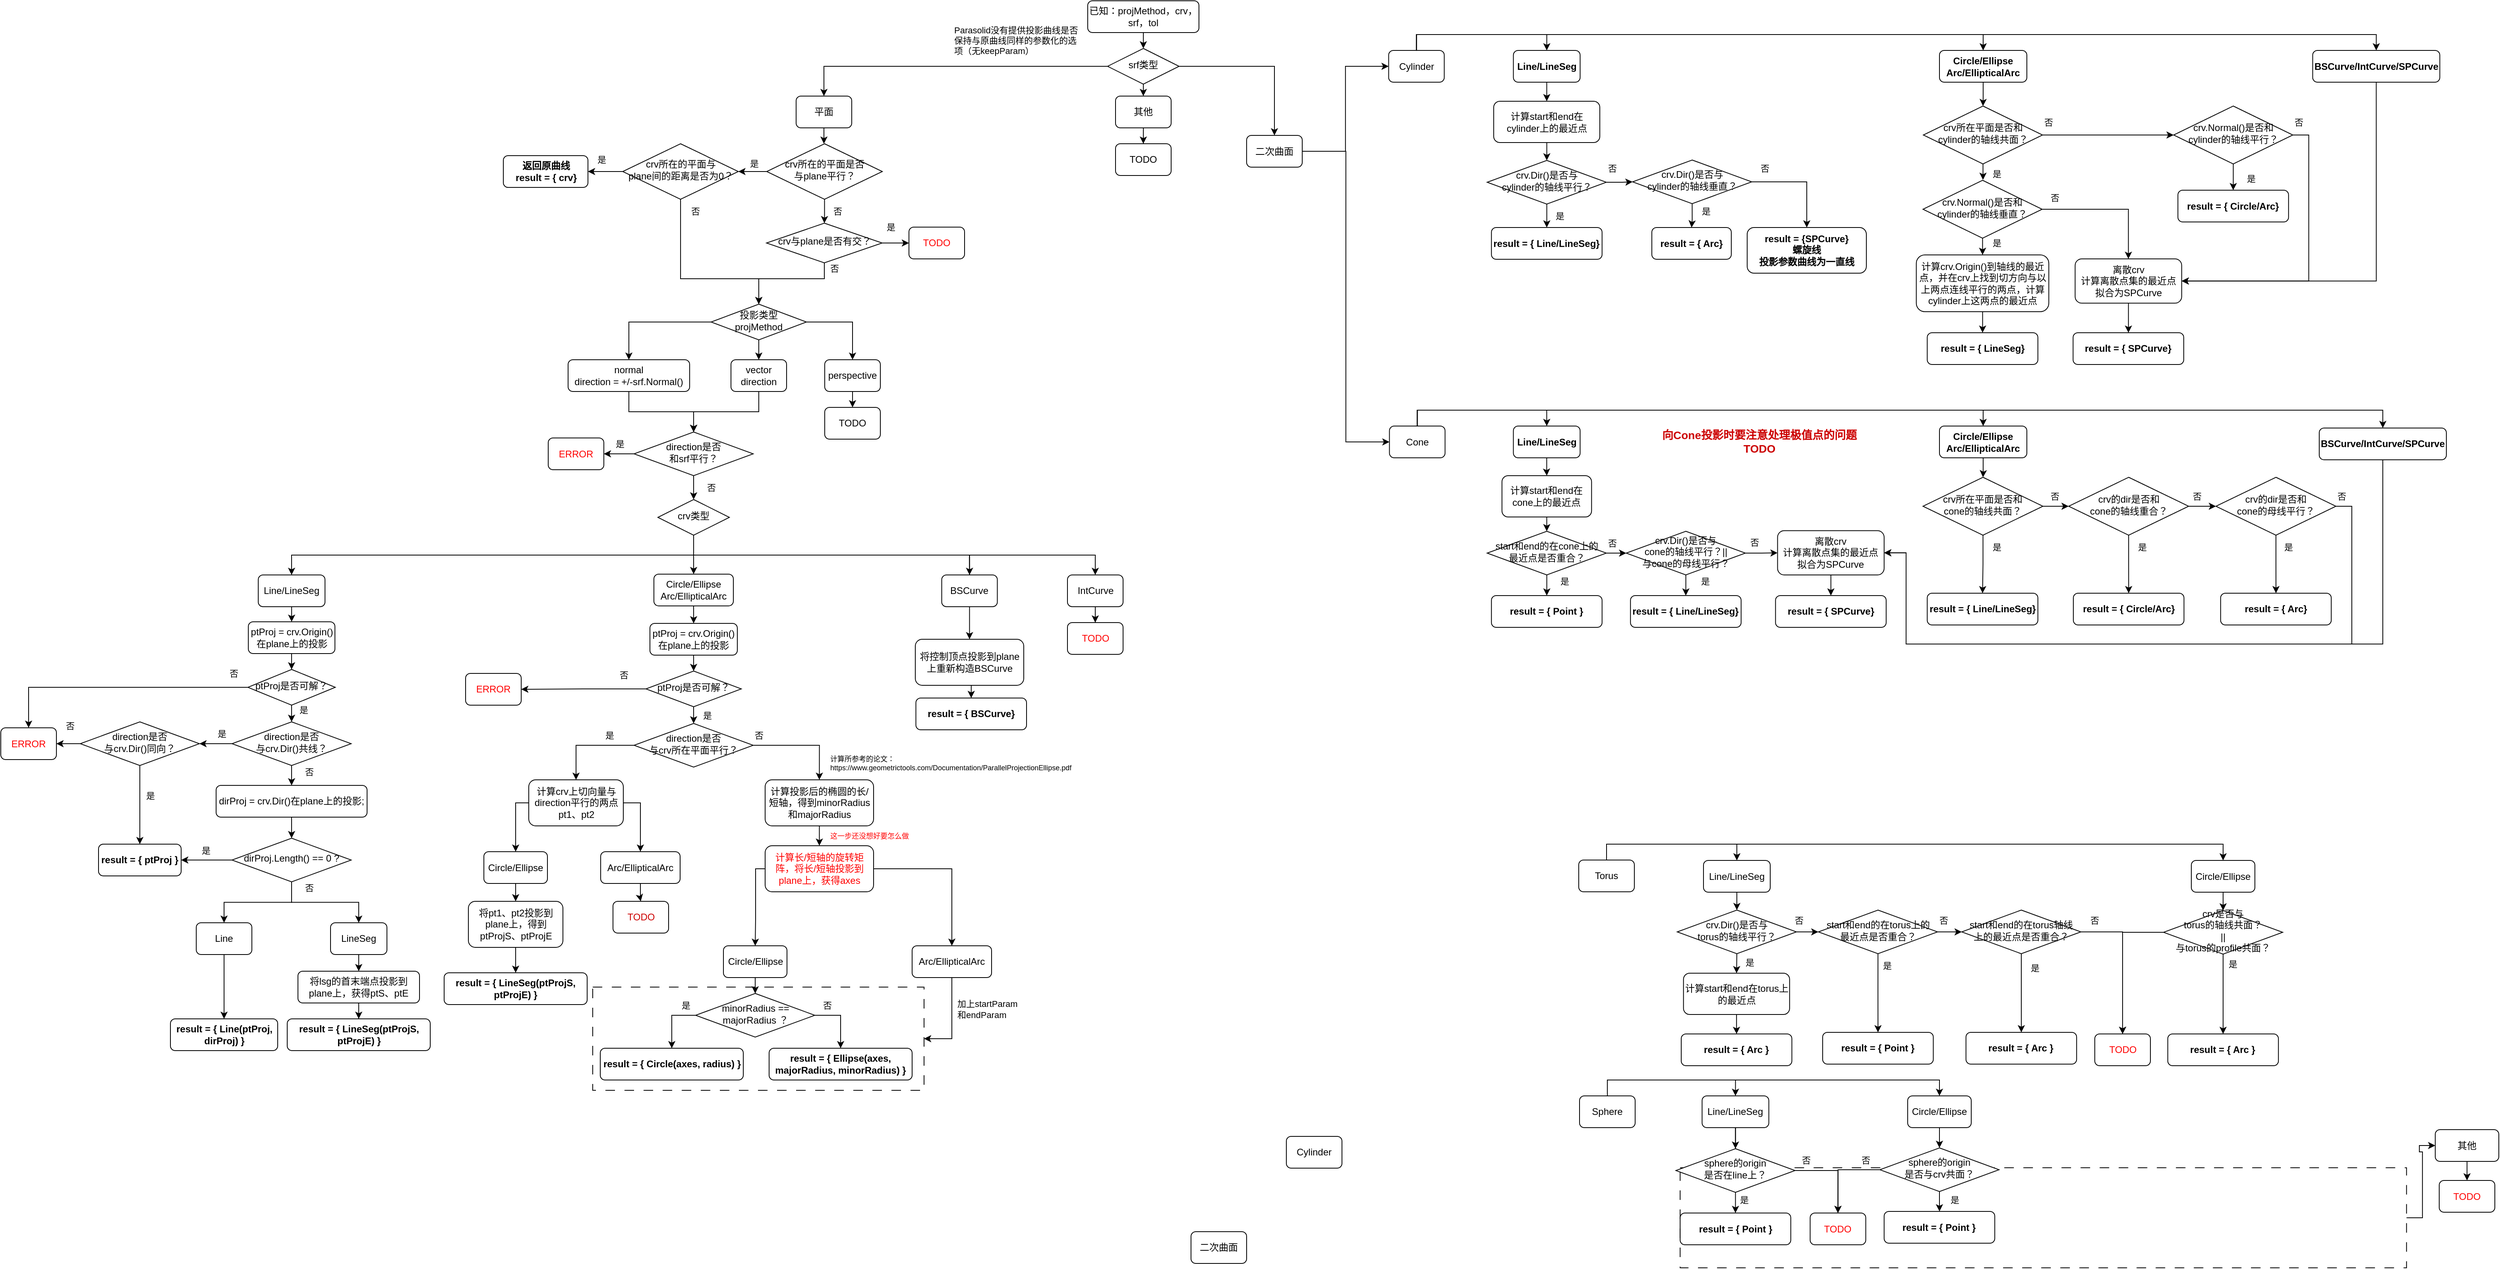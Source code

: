 <mxfile version="22.1.21" type="github">
  <diagram id="C5RBs43oDa-KdzZeNtuy" name="Page-1">
    <mxGraphModel dx="3603" dy="893" grid="1" gridSize="10" guides="1" tooltips="1" connect="1" arrows="1" fold="1" page="1" pageScale="1" pageWidth="827" pageHeight="1169" math="0" shadow="0">
      <root>
        <mxCell id="WIyWlLk6GJQsqaUBKTNV-0" />
        <mxCell id="WIyWlLk6GJQsqaUBKTNV-1" parent="WIyWlLk6GJQsqaUBKTNV-0" />
        <mxCell id="AzQNed1N8ElNNBdo4Fju-377" style="edgeStyle=orthogonalEdgeStyle;rounded=0;orthogonalLoop=1;jettySize=auto;html=1;exitX=1;exitY=0.5;exitDx=0;exitDy=0;entryX=0;entryY=0.5;entryDx=0;entryDy=0;" parent="WIyWlLk6GJQsqaUBKTNV-1" source="AzQNed1N8ElNNBdo4Fju-376" target="AzQNed1N8ElNNBdo4Fju-259" edge="1">
          <mxGeometry relative="1" as="geometry" />
        </mxCell>
        <mxCell id="AzQNed1N8ElNNBdo4Fju-376" value="" style="rounded=0;whiteSpace=wrap;html=1;fillColor=none;dashed=1;dashPattern=12 12;" parent="WIyWlLk6GJQsqaUBKTNV-1" vertex="1">
          <mxGeometry x="615.62" y="2159.5" width="914.25" height="126" as="geometry" />
        </mxCell>
        <mxCell id="AzQNed1N8ElNNBdo4Fju-8" style="edgeStyle=orthogonalEdgeStyle;rounded=0;orthogonalLoop=1;jettySize=auto;html=1;exitX=0.5;exitY=1;exitDx=0;exitDy=0;entryX=0.5;entryY=0;entryDx=0;entryDy=0;" parent="WIyWlLk6GJQsqaUBKTNV-1" source="AzQNed1N8ElNNBdo4Fju-0" target="AzQNed1N8ElNNBdo4Fju-7" edge="1">
          <mxGeometry relative="1" as="geometry" />
        </mxCell>
        <mxCell id="AzQNed1N8ElNNBdo4Fju-0" value="&lt;div style=&quot;&quot;&gt;&lt;span style=&quot;background-color: initial;&quot;&gt;已知：projMethod，crv，srf，tol&lt;/span&gt;&lt;/div&gt;" style="rounded=1;whiteSpace=wrap;html=1;fontSize=12;glass=0;strokeWidth=1;shadow=0;align=center;" parent="WIyWlLk6GJQsqaUBKTNV-1" vertex="1">
          <mxGeometry x="-130" y="690" width="140" height="40" as="geometry" />
        </mxCell>
        <mxCell id="AzQNed1N8ElNNBdo4Fju-2" value="&lt;span style=&quot;font-size: 11px;&quot;&gt;Parasolid没有提供投影曲线是否保持与原曲线同样的参数化的选项（无keepParam）&lt;/span&gt;" style="rounded=0;whiteSpace=wrap;html=1;gradientColor=default;fillColor=none;strokeColor=none;fontSize=9;align=left;" parent="WIyWlLk6GJQsqaUBKTNV-1" vertex="1">
          <mxGeometry x="-300" y="720" width="160" height="40" as="geometry" />
        </mxCell>
        <mxCell id="AzQNed1N8ElNNBdo4Fju-22" style="edgeStyle=orthogonalEdgeStyle;rounded=0;orthogonalLoop=1;jettySize=auto;html=1;entryX=0.5;entryY=0;entryDx=0;entryDy=0;" parent="WIyWlLk6GJQsqaUBKTNV-1" source="AzQNed1N8ElNNBdo4Fju-7" target="AzQNed1N8ElNNBdo4Fju-11" edge="1">
          <mxGeometry relative="1" as="geometry" />
        </mxCell>
        <mxCell id="AzQNed1N8ElNNBdo4Fju-23" style="edgeStyle=orthogonalEdgeStyle;rounded=0;orthogonalLoop=1;jettySize=auto;html=1;exitX=0.5;exitY=1;exitDx=0;exitDy=0;entryX=0.5;entryY=0;entryDx=0;entryDy=0;" parent="WIyWlLk6GJQsqaUBKTNV-1" source="AzQNed1N8ElNNBdo4Fju-7" target="AzQNed1N8ElNNBdo4Fju-12" edge="1">
          <mxGeometry relative="1" as="geometry" />
        </mxCell>
        <mxCell id="AzQNed1N8ElNNBdo4Fju-24" style="edgeStyle=orthogonalEdgeStyle;rounded=0;orthogonalLoop=1;jettySize=auto;html=1;exitX=1;exitY=0.5;exitDx=0;exitDy=0;entryX=0.5;entryY=0;entryDx=0;entryDy=0;" parent="WIyWlLk6GJQsqaUBKTNV-1" source="AzQNed1N8ElNNBdo4Fju-7" target="AzQNed1N8ElNNBdo4Fju-13" edge="1">
          <mxGeometry relative="1" as="geometry" />
        </mxCell>
        <mxCell id="AzQNed1N8ElNNBdo4Fju-7" value="srf类型" style="rhombus;whiteSpace=wrap;html=1;shadow=0;fontFamily=Helvetica;fontSize=12;align=center;strokeWidth=1;spacing=6;spacingTop=-4;" parent="WIyWlLk6GJQsqaUBKTNV-1" vertex="1">
          <mxGeometry x="-105" y="750" width="90" height="45" as="geometry" />
        </mxCell>
        <mxCell id="AzQNed1N8ElNNBdo4Fju-184" value="" style="edgeStyle=orthogonalEdgeStyle;rounded=0;orthogonalLoop=1;jettySize=auto;html=1;" parent="WIyWlLk6GJQsqaUBKTNV-1" source="AzQNed1N8ElNNBdo4Fju-11" target="AzQNed1N8ElNNBdo4Fju-183" edge="1">
          <mxGeometry relative="1" as="geometry" />
        </mxCell>
        <mxCell id="AzQNed1N8ElNNBdo4Fju-11" value="平面" style="rounded=1;whiteSpace=wrap;html=1;fontSize=12;glass=0;strokeWidth=1;shadow=0;" parent="WIyWlLk6GJQsqaUBKTNV-1" vertex="1">
          <mxGeometry x="-497" y="810" width="70" height="40" as="geometry" />
        </mxCell>
        <mxCell id="AzQNed1N8ElNNBdo4Fju-178" value="" style="edgeStyle=orthogonalEdgeStyle;rounded=0;orthogonalLoop=1;jettySize=auto;html=1;" parent="WIyWlLk6GJQsqaUBKTNV-1" source="AzQNed1N8ElNNBdo4Fju-12" target="AzQNed1N8ElNNBdo4Fju-177" edge="1">
          <mxGeometry relative="1" as="geometry" />
        </mxCell>
        <mxCell id="AzQNed1N8ElNNBdo4Fju-12" value="其他" style="rounded=1;whiteSpace=wrap;html=1;fontSize=12;glass=0;strokeWidth=1;shadow=0;" parent="WIyWlLk6GJQsqaUBKTNV-1" vertex="1">
          <mxGeometry x="-95" y="810" width="70" height="40" as="geometry" />
        </mxCell>
        <mxCell id="12BlZwvMtsUTy5BmQ8GU-24" style="edgeStyle=orthogonalEdgeStyle;rounded=0;orthogonalLoop=1;jettySize=auto;html=1;exitX=1;exitY=0.5;exitDx=0;exitDy=0;entryX=0;entryY=0.5;entryDx=0;entryDy=0;" edge="1" parent="WIyWlLk6GJQsqaUBKTNV-1" source="AzQNed1N8ElNNBdo4Fju-13" target="AzQNed1N8ElNNBdo4Fju-179">
          <mxGeometry relative="1" as="geometry" />
        </mxCell>
        <mxCell id="12BlZwvMtsUTy5BmQ8GU-25" style="edgeStyle=orthogonalEdgeStyle;rounded=0;orthogonalLoop=1;jettySize=auto;html=1;exitX=1;exitY=0.5;exitDx=0;exitDy=0;entryX=0;entryY=0.5;entryDx=0;entryDy=0;" edge="1" parent="WIyWlLk6GJQsqaUBKTNV-1" source="AzQNed1N8ElNNBdo4Fju-13" target="AzQNed1N8ElNNBdo4Fju-180">
          <mxGeometry relative="1" as="geometry" />
        </mxCell>
        <mxCell id="AzQNed1N8ElNNBdo4Fju-13" value="二次曲面" style="rounded=1;whiteSpace=wrap;html=1;fontSize=12;glass=0;strokeWidth=1;shadow=0;" parent="WIyWlLk6GJQsqaUBKTNV-1" vertex="1">
          <mxGeometry x="70" y="859.5" width="70" height="40" as="geometry" />
        </mxCell>
        <mxCell id="AzQNed1N8ElNNBdo4Fju-25" style="edgeStyle=orthogonalEdgeStyle;rounded=0;orthogonalLoop=1;jettySize=auto;html=1;exitX=0.5;exitY=1;exitDx=0;exitDy=0;entryX=0.5;entryY=0;entryDx=0;entryDy=0;" parent="WIyWlLk6GJQsqaUBKTNV-1" source="AzQNed1N8ElNNBdo4Fju-14" target="AzQNed1N8ElNNBdo4Fju-16" edge="1">
          <mxGeometry relative="1" as="geometry" />
        </mxCell>
        <mxCell id="AzQNed1N8ElNNBdo4Fju-26" style="edgeStyle=orthogonalEdgeStyle;rounded=0;orthogonalLoop=1;jettySize=auto;html=1;exitX=0;exitY=0.5;exitDx=0;exitDy=0;entryX=0.5;entryY=0;entryDx=0;entryDy=0;" parent="WIyWlLk6GJQsqaUBKTNV-1" source="AzQNed1N8ElNNBdo4Fju-14" target="AzQNed1N8ElNNBdo4Fju-15" edge="1">
          <mxGeometry relative="1" as="geometry" />
        </mxCell>
        <mxCell id="AzQNed1N8ElNNBdo4Fju-27" style="edgeStyle=orthogonalEdgeStyle;rounded=0;orthogonalLoop=1;jettySize=auto;html=1;exitX=1;exitY=0.5;exitDx=0;exitDy=0;entryX=0.5;entryY=0;entryDx=0;entryDy=0;" parent="WIyWlLk6GJQsqaUBKTNV-1" source="AzQNed1N8ElNNBdo4Fju-14" target="AzQNed1N8ElNNBdo4Fju-17" edge="1">
          <mxGeometry relative="1" as="geometry" />
        </mxCell>
        <mxCell id="AzQNed1N8ElNNBdo4Fju-14" value="投影类型&lt;br&gt;projMethod" style="rhombus;whiteSpace=wrap;html=1;shadow=0;fontFamily=Helvetica;fontSize=12;align=center;strokeWidth=1;spacing=6;spacingTop=-4;" parent="WIyWlLk6GJQsqaUBKTNV-1" vertex="1">
          <mxGeometry x="-604" y="1072" width="120" height="45" as="geometry" />
        </mxCell>
        <mxCell id="AzQNed1N8ElNNBdo4Fju-269" style="edgeStyle=orthogonalEdgeStyle;rounded=0;orthogonalLoop=1;jettySize=auto;html=1;exitX=0.5;exitY=1;exitDx=0;exitDy=0;entryX=0.5;entryY=0;entryDx=0;entryDy=0;" parent="WIyWlLk6GJQsqaUBKTNV-1" source="AzQNed1N8ElNNBdo4Fju-15" target="AzQNed1N8ElNNBdo4Fju-33" edge="1">
          <mxGeometry relative="1" as="geometry" />
        </mxCell>
        <mxCell id="AzQNed1N8ElNNBdo4Fju-15" value="normal&lt;br&gt;direction = +/-srf.Normal()" style="rounded=1;whiteSpace=wrap;html=1;fontSize=12;glass=0;strokeWidth=1;shadow=0;" parent="WIyWlLk6GJQsqaUBKTNV-1" vertex="1">
          <mxGeometry x="-784" y="1142" width="153" height="40" as="geometry" />
        </mxCell>
        <mxCell id="AzQNed1N8ElNNBdo4Fju-270" style="edgeStyle=orthogonalEdgeStyle;rounded=0;orthogonalLoop=1;jettySize=auto;html=1;exitX=0.5;exitY=1;exitDx=0;exitDy=0;entryX=0.5;entryY=0;entryDx=0;entryDy=0;" parent="WIyWlLk6GJQsqaUBKTNV-1" source="AzQNed1N8ElNNBdo4Fju-16" target="AzQNed1N8ElNNBdo4Fju-33" edge="1">
          <mxGeometry relative="1" as="geometry">
            <mxPoint x="-620" y="1230" as="targetPoint" />
          </mxGeometry>
        </mxCell>
        <mxCell id="AzQNed1N8ElNNBdo4Fju-16" value="vector&lt;br&gt;direction" style="rounded=1;whiteSpace=wrap;html=1;fontSize=12;glass=0;strokeWidth=1;shadow=0;" parent="WIyWlLk6GJQsqaUBKTNV-1" vertex="1">
          <mxGeometry x="-579" y="1142" width="70" height="40" as="geometry" />
        </mxCell>
        <mxCell id="AzQNed1N8ElNNBdo4Fju-29" style="edgeStyle=orthogonalEdgeStyle;rounded=0;orthogonalLoop=1;jettySize=auto;html=1;exitX=0.5;exitY=1;exitDx=0;exitDy=0;entryX=0.5;entryY=0;entryDx=0;entryDy=0;" parent="WIyWlLk6GJQsqaUBKTNV-1" source="AzQNed1N8ElNNBdo4Fju-17" target="AzQNed1N8ElNNBdo4Fju-28" edge="1">
          <mxGeometry relative="1" as="geometry" />
        </mxCell>
        <mxCell id="AzQNed1N8ElNNBdo4Fju-17" value="perspective" style="rounded=1;whiteSpace=wrap;html=1;fontSize=12;glass=0;strokeWidth=1;shadow=0;" parent="WIyWlLk6GJQsqaUBKTNV-1" vertex="1">
          <mxGeometry x="-461" y="1142" width="70" height="40" as="geometry" />
        </mxCell>
        <mxCell id="AzQNed1N8ElNNBdo4Fju-28" value="TODO" style="rounded=1;whiteSpace=wrap;html=1;fontSize=12;glass=0;strokeWidth=1;shadow=0;" parent="WIyWlLk6GJQsqaUBKTNV-1" vertex="1">
          <mxGeometry x="-461" y="1202" width="70" height="40" as="geometry" />
        </mxCell>
        <mxCell id="AzQNed1N8ElNNBdo4Fju-39" style="edgeStyle=orthogonalEdgeStyle;rounded=0;orthogonalLoop=1;jettySize=auto;html=1;exitX=0;exitY=0.5;exitDx=0;exitDy=0;exitPerimeter=0;entryX=0.5;entryY=0;entryDx=0;entryDy=0;" parent="WIyWlLk6GJQsqaUBKTNV-1" target="AzQNed1N8ElNNBdo4Fju-33" edge="1">
          <mxGeometry relative="1" as="geometry">
            <mxPoint x="-626.0" y="1232" as="sourcePoint" />
          </mxGeometry>
        </mxCell>
        <mxCell id="AzQNed1N8ElNNBdo4Fju-36" value="" style="edgeStyle=orthogonalEdgeStyle;rounded=0;orthogonalLoop=1;jettySize=auto;html=1;" parent="WIyWlLk6GJQsqaUBKTNV-1" source="AzQNed1N8ElNNBdo4Fju-33" target="AzQNed1N8ElNNBdo4Fju-35" edge="1">
          <mxGeometry relative="1" as="geometry" />
        </mxCell>
        <mxCell id="AzQNed1N8ElNNBdo4Fju-41" value="" style="edgeStyle=orthogonalEdgeStyle;rounded=0;orthogonalLoop=1;jettySize=auto;html=1;" parent="WIyWlLk6GJQsqaUBKTNV-1" source="AzQNed1N8ElNNBdo4Fju-33" target="AzQNed1N8ElNNBdo4Fju-40" edge="1">
          <mxGeometry relative="1" as="geometry" />
        </mxCell>
        <mxCell id="AzQNed1N8ElNNBdo4Fju-33" value="direction是否&lt;br&gt;和srf平行？" style="rhombus;whiteSpace=wrap;html=1;shadow=0;fontFamily=Helvetica;fontSize=12;align=center;strokeWidth=1;spacing=6;spacingTop=-4;" parent="WIyWlLk6GJQsqaUBKTNV-1" vertex="1">
          <mxGeometry x="-701" y="1233" width="150" height="55" as="geometry" />
        </mxCell>
        <mxCell id="AzQNed1N8ElNNBdo4Fju-35" value="&lt;font color=&quot;#ff0000&quot;&gt;ERROR&lt;/font&gt;" style="rounded=1;whiteSpace=wrap;html=1;fontSize=12;glass=0;strokeWidth=1;shadow=0;" parent="WIyWlLk6GJQsqaUBKTNV-1" vertex="1">
          <mxGeometry x="-809" y="1240.5" width="70" height="40" as="geometry" />
        </mxCell>
        <mxCell id="AzQNed1N8ElNNBdo4Fju-37" value="&lt;span style=&quot;font-size: 11px;&quot;&gt;是&lt;/span&gt;" style="rounded=0;whiteSpace=wrap;html=1;gradientColor=default;fillColor=none;strokeColor=none;fontSize=9;align=left;" parent="WIyWlLk6GJQsqaUBKTNV-1" vertex="1">
          <mxGeometry x="-726" y="1233" width="25" height="30" as="geometry" />
        </mxCell>
        <mxCell id="AzQNed1N8ElNNBdo4Fju-38" value="&lt;span style=&quot;font-size: 11px;&quot;&gt;否&lt;/span&gt;" style="rounded=0;whiteSpace=wrap;html=1;gradientColor=default;fillColor=none;strokeColor=none;fontSize=9;align=left;" parent="WIyWlLk6GJQsqaUBKTNV-1" vertex="1">
          <mxGeometry x="-611.5" y="1288" width="25" height="30" as="geometry" />
        </mxCell>
        <mxCell id="AzQNed1N8ElNNBdo4Fju-271" style="edgeStyle=orthogonalEdgeStyle;rounded=0;orthogonalLoop=1;jettySize=auto;html=1;exitX=0.5;exitY=1;exitDx=0;exitDy=0;entryX=0.5;entryY=0;entryDx=0;entryDy=0;" parent="WIyWlLk6GJQsqaUBKTNV-1" source="AzQNed1N8ElNNBdo4Fju-40" target="AzQNed1N8ElNNBdo4Fju-44" edge="1">
          <mxGeometry relative="1" as="geometry" />
        </mxCell>
        <mxCell id="AzQNed1N8ElNNBdo4Fju-272" style="edgeStyle=orthogonalEdgeStyle;rounded=0;orthogonalLoop=1;jettySize=auto;html=1;exitX=0.5;exitY=1;exitDx=0;exitDy=0;" parent="WIyWlLk6GJQsqaUBKTNV-1" source="AzQNed1N8ElNNBdo4Fju-40" target="AzQNed1N8ElNNBdo4Fju-113" edge="1">
          <mxGeometry relative="1" as="geometry" />
        </mxCell>
        <mxCell id="AzQNed1N8ElNNBdo4Fju-273" style="edgeStyle=orthogonalEdgeStyle;rounded=0;orthogonalLoop=1;jettySize=auto;html=1;exitX=0.5;exitY=1;exitDx=0;exitDy=0;entryX=0.5;entryY=0;entryDx=0;entryDy=0;" parent="WIyWlLk6GJQsqaUBKTNV-1" source="AzQNed1N8ElNNBdo4Fju-40" target="AzQNed1N8ElNNBdo4Fju-45" edge="1">
          <mxGeometry relative="1" as="geometry" />
        </mxCell>
        <mxCell id="AzQNed1N8ElNNBdo4Fju-274" style="edgeStyle=orthogonalEdgeStyle;rounded=0;orthogonalLoop=1;jettySize=auto;html=1;exitX=0.5;exitY=1;exitDx=0;exitDy=0;entryX=0.5;entryY=0;entryDx=0;entryDy=0;" parent="WIyWlLk6GJQsqaUBKTNV-1" source="AzQNed1N8ElNNBdo4Fju-40" target="AzQNed1N8ElNNBdo4Fju-46" edge="1">
          <mxGeometry relative="1" as="geometry" />
        </mxCell>
        <mxCell id="AzQNed1N8ElNNBdo4Fju-40" value="crv类型" style="rhombus;whiteSpace=wrap;html=1;shadow=0;fontFamily=Helvetica;fontSize=12;align=center;strokeWidth=1;spacing=6;spacingTop=-4;" parent="WIyWlLk6GJQsqaUBKTNV-1" vertex="1">
          <mxGeometry x="-671" y="1318" width="90" height="45" as="geometry" />
        </mxCell>
        <mxCell id="AzQNed1N8ElNNBdo4Fju-123" style="edgeStyle=orthogonalEdgeStyle;rounded=0;orthogonalLoop=1;jettySize=auto;html=1;exitX=0.5;exitY=1;exitDx=0;exitDy=0;entryX=0.5;entryY=0;entryDx=0;entryDy=0;" parent="WIyWlLk6GJQsqaUBKTNV-1" source="AzQNed1N8ElNNBdo4Fju-44" target="AzQNed1N8ElNNBdo4Fju-111" edge="1">
          <mxGeometry relative="1" as="geometry" />
        </mxCell>
        <mxCell id="AzQNed1N8ElNNBdo4Fju-44" value="Circle/Ellipse&lt;br&gt;Arc/EllipticalArc" style="rounded=1;whiteSpace=wrap;html=1;fontSize=12;glass=0;strokeWidth=1;shadow=0;" parent="WIyWlLk6GJQsqaUBKTNV-1" vertex="1">
          <mxGeometry x="-676" y="1412" width="100" height="40" as="geometry" />
        </mxCell>
        <mxCell id="AzQNed1N8ElNNBdo4Fju-170" style="edgeStyle=orthogonalEdgeStyle;rounded=0;orthogonalLoop=1;jettySize=auto;html=1;exitX=0.5;exitY=1;exitDx=0;exitDy=0;entryX=0.5;entryY=0;entryDx=0;entryDy=0;" parent="WIyWlLk6GJQsqaUBKTNV-1" source="AzQNed1N8ElNNBdo4Fju-45" target="AzQNed1N8ElNNBdo4Fju-168" edge="1">
          <mxGeometry relative="1" as="geometry" />
        </mxCell>
        <mxCell id="AzQNed1N8ElNNBdo4Fju-45" value="BSCurve" style="rounded=1;whiteSpace=wrap;html=1;fontSize=12;glass=0;strokeWidth=1;shadow=0;" parent="WIyWlLk6GJQsqaUBKTNV-1" vertex="1">
          <mxGeometry x="-313.75" y="1413" width="70" height="40" as="geometry" />
        </mxCell>
        <mxCell id="AzQNed1N8ElNNBdo4Fju-48" value="" style="edgeStyle=orthogonalEdgeStyle;rounded=0;orthogonalLoop=1;jettySize=auto;html=1;" parent="WIyWlLk6GJQsqaUBKTNV-1" source="AzQNed1N8ElNNBdo4Fju-46" target="AzQNed1N8ElNNBdo4Fju-47" edge="1">
          <mxGeometry relative="1" as="geometry" />
        </mxCell>
        <mxCell id="AzQNed1N8ElNNBdo4Fju-46" value="IntCurve" style="rounded=1;whiteSpace=wrap;html=1;fontSize=12;glass=0;strokeWidth=1;shadow=0;" parent="WIyWlLk6GJQsqaUBKTNV-1" vertex="1">
          <mxGeometry x="-155.5" y="1413" width="70" height="40" as="geometry" />
        </mxCell>
        <mxCell id="AzQNed1N8ElNNBdo4Fju-47" value="&lt;font color=&quot;#ff0000&quot;&gt;TODO&lt;/font&gt;" style="rounded=1;whiteSpace=wrap;html=1;fontSize=12;glass=0;strokeWidth=1;shadow=0;" parent="WIyWlLk6GJQsqaUBKTNV-1" vertex="1">
          <mxGeometry x="-155.5" y="1473" width="70" height="40" as="geometry" />
        </mxCell>
        <mxCell id="AzQNed1N8ElNNBdo4Fju-86" value="" style="edgeStyle=orthogonalEdgeStyle;rounded=0;orthogonalLoop=1;jettySize=auto;html=1;" parent="WIyWlLk6GJQsqaUBKTNV-1" source="AzQNed1N8ElNNBdo4Fju-50" target="AzQNed1N8ElNNBdo4Fju-83" edge="1">
          <mxGeometry relative="1" as="geometry" />
        </mxCell>
        <mxCell id="AzQNed1N8ElNNBdo4Fju-50" value="LineSeg" style="rounded=1;whiteSpace=wrap;html=1;fontSize=12;glass=0;strokeWidth=1;shadow=0;" parent="WIyWlLk6GJQsqaUBKTNV-1" vertex="1">
          <mxGeometry x="-1083" y="1851" width="71" height="40" as="geometry" />
        </mxCell>
        <mxCell id="AzQNed1N8ElNNBdo4Fju-53" value="" style="edgeStyle=orthogonalEdgeStyle;rounded=0;orthogonalLoop=1;jettySize=auto;html=1;" parent="WIyWlLk6GJQsqaUBKTNV-1" source="AzQNed1N8ElNNBdo4Fju-51" target="AzQNed1N8ElNNBdo4Fju-52" edge="1">
          <mxGeometry relative="1" as="geometry" />
        </mxCell>
        <mxCell id="AzQNed1N8ElNNBdo4Fju-63" value="" style="edgeStyle=orthogonalEdgeStyle;rounded=0;orthogonalLoop=1;jettySize=auto;html=1;" parent="WIyWlLk6GJQsqaUBKTNV-1" source="AzQNed1N8ElNNBdo4Fju-51" target="AzQNed1N8ElNNBdo4Fju-61" edge="1">
          <mxGeometry relative="1" as="geometry" />
        </mxCell>
        <mxCell id="AzQNed1N8ElNNBdo4Fju-51" value="direction是否&lt;br&gt;与crv.Dir()共线？" style="rhombus;whiteSpace=wrap;html=1;shadow=0;fontFamily=Helvetica;fontSize=12;align=center;strokeWidth=1;spacing=6;spacingTop=-4;" parent="WIyWlLk6GJQsqaUBKTNV-1" vertex="1">
          <mxGeometry x="-1207" y="1598" width="150" height="55" as="geometry" />
        </mxCell>
        <mxCell id="AzQNed1N8ElNNBdo4Fju-56" value="" style="edgeStyle=orthogonalEdgeStyle;rounded=0;orthogonalLoop=1;jettySize=auto;html=1;" parent="WIyWlLk6GJQsqaUBKTNV-1" source="AzQNed1N8ElNNBdo4Fju-52" target="AzQNed1N8ElNNBdo4Fju-55" edge="1">
          <mxGeometry relative="1" as="geometry" />
        </mxCell>
        <mxCell id="AzQNed1N8ElNNBdo4Fju-121" style="edgeStyle=orthogonalEdgeStyle;rounded=0;orthogonalLoop=1;jettySize=auto;html=1;exitX=0.5;exitY=1;exitDx=0;exitDy=0;entryX=0.5;entryY=0;entryDx=0;entryDy=0;" parent="WIyWlLk6GJQsqaUBKTNV-1" source="AzQNed1N8ElNNBdo4Fju-52" target="AzQNed1N8ElNNBdo4Fju-62" edge="1">
          <mxGeometry relative="1" as="geometry" />
        </mxCell>
        <mxCell id="AzQNed1N8ElNNBdo4Fju-52" value="direction是否&lt;br&gt;与crv.Dir()同向？" style="rhombus;whiteSpace=wrap;html=1;shadow=0;fontFamily=Helvetica;fontSize=12;align=center;strokeWidth=1;spacing=6;spacingTop=-4;" parent="WIyWlLk6GJQsqaUBKTNV-1" vertex="1">
          <mxGeometry x="-1398" y="1598" width="150" height="55" as="geometry" />
        </mxCell>
        <mxCell id="AzQNed1N8ElNNBdo4Fju-54" value="&lt;span style=&quot;font-size: 11px;&quot;&gt;是&lt;/span&gt;" style="rounded=0;whiteSpace=wrap;html=1;gradientColor=default;fillColor=none;strokeColor=none;fontSize=9;align=left;" parent="WIyWlLk6GJQsqaUBKTNV-1" vertex="1">
          <mxGeometry x="-1227" y="1598" width="25" height="30" as="geometry" />
        </mxCell>
        <mxCell id="AzQNed1N8ElNNBdo4Fju-55" value="&lt;font color=&quot;#ff0000&quot;&gt;ERROR&lt;/font&gt;" style="rounded=1;whiteSpace=wrap;html=1;fontSize=12;glass=0;strokeWidth=1;shadow=0;" parent="WIyWlLk6GJQsqaUBKTNV-1" vertex="1">
          <mxGeometry x="-1498" y="1605.5" width="70" height="40" as="geometry" />
        </mxCell>
        <mxCell id="AzQNed1N8ElNNBdo4Fju-57" value="&lt;span style=&quot;font-size: 11px;&quot;&gt;否&lt;/span&gt;" style="rounded=0;whiteSpace=wrap;html=1;gradientColor=default;fillColor=none;strokeColor=none;fontSize=9;align=left;" parent="WIyWlLk6GJQsqaUBKTNV-1" vertex="1">
          <mxGeometry x="-1418" y="1588" width="25" height="30" as="geometry" />
        </mxCell>
        <mxCell id="AzQNed1N8ElNNBdo4Fju-60" value="&lt;span style=&quot;font-size: 11px;&quot;&gt;是&lt;/span&gt;" style="rounded=0;whiteSpace=wrap;html=1;gradientColor=default;fillColor=none;strokeColor=none;fontSize=9;align=left;" parent="WIyWlLk6GJQsqaUBKTNV-1" vertex="1">
          <mxGeometry x="-1317" y="1675.5" width="25" height="30" as="geometry" />
        </mxCell>
        <mxCell id="AzQNed1N8ElNNBdo4Fju-122" style="edgeStyle=orthogonalEdgeStyle;rounded=0;orthogonalLoop=1;jettySize=auto;html=1;exitX=0.5;exitY=1;exitDx=0;exitDy=0;entryX=0.5;entryY=0;entryDx=0;entryDy=0;" parent="WIyWlLk6GJQsqaUBKTNV-1" source="AzQNed1N8ElNNBdo4Fju-61" target="AzQNed1N8ElNNBdo4Fju-65" edge="1">
          <mxGeometry relative="1" as="geometry" />
        </mxCell>
        <mxCell id="AzQNed1N8ElNNBdo4Fju-61" value="dirProj = crv.Dir()在plane上的投影;" style="rounded=1;whiteSpace=wrap;html=1;fontSize=12;glass=0;strokeWidth=1;shadow=0;" parent="WIyWlLk6GJQsqaUBKTNV-1" vertex="1">
          <mxGeometry x="-1227" y="1678" width="190" height="40" as="geometry" />
        </mxCell>
        <mxCell id="AzQNed1N8ElNNBdo4Fju-62" value="&lt;b&gt;result = { ptProj }&lt;/b&gt;" style="rounded=1;whiteSpace=wrap;html=1;fontSize=12;glass=0;strokeWidth=1;shadow=0;" parent="WIyWlLk6GJQsqaUBKTNV-1" vertex="1">
          <mxGeometry x="-1375" y="1752" width="104" height="40" as="geometry" />
        </mxCell>
        <mxCell id="AzQNed1N8ElNNBdo4Fju-64" value="&lt;span style=&quot;font-size: 11px;&quot;&gt;否&lt;/span&gt;" style="rounded=0;whiteSpace=wrap;html=1;gradientColor=default;fillColor=none;strokeColor=none;fontSize=9;align=left;" parent="WIyWlLk6GJQsqaUBKTNV-1" vertex="1">
          <mxGeometry x="-1117" y="1645.5" width="25" height="30" as="geometry" />
        </mxCell>
        <mxCell id="AzQNed1N8ElNNBdo4Fju-67" value="" style="edgeStyle=orthogonalEdgeStyle;rounded=0;orthogonalLoop=1;jettySize=auto;html=1;" parent="WIyWlLk6GJQsqaUBKTNV-1" source="AzQNed1N8ElNNBdo4Fju-65" target="AzQNed1N8ElNNBdo4Fju-62" edge="1">
          <mxGeometry relative="1" as="geometry" />
        </mxCell>
        <mxCell id="AzQNed1N8ElNNBdo4Fju-275" style="edgeStyle=orthogonalEdgeStyle;rounded=0;orthogonalLoop=1;jettySize=auto;html=1;exitX=0.5;exitY=1;exitDx=0;exitDy=0;entryX=0.5;entryY=0;entryDx=0;entryDy=0;" parent="WIyWlLk6GJQsqaUBKTNV-1" source="AzQNed1N8ElNNBdo4Fju-65" target="AzQNed1N8ElNNBdo4Fju-76" edge="1">
          <mxGeometry relative="1" as="geometry" />
        </mxCell>
        <mxCell id="AzQNed1N8ElNNBdo4Fju-276" style="edgeStyle=orthogonalEdgeStyle;rounded=0;orthogonalLoop=1;jettySize=auto;html=1;exitX=0.5;exitY=1;exitDx=0;exitDy=0;entryX=0.5;entryY=0;entryDx=0;entryDy=0;" parent="WIyWlLk6GJQsqaUBKTNV-1" source="AzQNed1N8ElNNBdo4Fju-65" target="AzQNed1N8ElNNBdo4Fju-50" edge="1">
          <mxGeometry relative="1" as="geometry" />
        </mxCell>
        <mxCell id="AzQNed1N8ElNNBdo4Fju-65" value="dirProj.Length() == 0 ?" style="rhombus;whiteSpace=wrap;html=1;shadow=0;fontFamily=Helvetica;fontSize=12;align=center;strokeWidth=1;spacing=6;spacingTop=-4;" parent="WIyWlLk6GJQsqaUBKTNV-1" vertex="1">
          <mxGeometry x="-1207" y="1744.5" width="150" height="55" as="geometry" />
        </mxCell>
        <mxCell id="AzQNed1N8ElNNBdo4Fju-68" value="&lt;span style=&quot;font-size: 11px;&quot;&gt;是&lt;/span&gt;" style="rounded=0;whiteSpace=wrap;html=1;gradientColor=default;fillColor=none;strokeColor=none;fontSize=9;align=left;" parent="WIyWlLk6GJQsqaUBKTNV-1" vertex="1">
          <mxGeometry x="-1247" y="1744.5" width="25" height="30" as="geometry" />
        </mxCell>
        <mxCell id="AzQNed1N8ElNNBdo4Fju-70" value="&lt;b&gt;result = { Line(ptProj, dirProj) }&lt;/b&gt;" style="rounded=1;whiteSpace=wrap;html=1;fontSize=12;glass=0;strokeWidth=1;shadow=0;" parent="WIyWlLk6GJQsqaUBKTNV-1" vertex="1">
          <mxGeometry x="-1284.5" y="1972" width="135" height="40" as="geometry" />
        </mxCell>
        <mxCell id="AzQNed1N8ElNNBdo4Fju-72" value="&lt;span style=&quot;font-size: 11px;&quot;&gt;否&lt;/span&gt;" style="rounded=0;whiteSpace=wrap;html=1;gradientColor=default;fillColor=none;strokeColor=none;fontSize=9;align=left;" parent="WIyWlLk6GJQsqaUBKTNV-1" vertex="1">
          <mxGeometry x="-1117" y="1792" width="25" height="30" as="geometry" />
        </mxCell>
        <mxCell id="AzQNed1N8ElNNBdo4Fju-80" value="" style="edgeStyle=orthogonalEdgeStyle;rounded=0;orthogonalLoop=1;jettySize=auto;html=1;" parent="WIyWlLk6GJQsqaUBKTNV-1" source="AzQNed1N8ElNNBdo4Fju-76" target="AzQNed1N8ElNNBdo4Fju-70" edge="1">
          <mxGeometry relative="1" as="geometry" />
        </mxCell>
        <mxCell id="AzQNed1N8ElNNBdo4Fju-76" value="Line" style="rounded=1;whiteSpace=wrap;html=1;fontSize=12;glass=0;strokeWidth=1;shadow=0;" parent="WIyWlLk6GJQsqaUBKTNV-1" vertex="1">
          <mxGeometry x="-1252" y="1851" width="70" height="40" as="geometry" />
        </mxCell>
        <mxCell id="AzQNed1N8ElNNBdo4Fju-89" value="" style="edgeStyle=orthogonalEdgeStyle;rounded=0;orthogonalLoop=1;jettySize=auto;html=1;" parent="WIyWlLk6GJQsqaUBKTNV-1" source="AzQNed1N8ElNNBdo4Fju-83" target="AzQNed1N8ElNNBdo4Fju-87" edge="1">
          <mxGeometry relative="1" as="geometry" />
        </mxCell>
        <mxCell id="AzQNed1N8ElNNBdo4Fju-83" value="将lsg的首末端点投影到plane上，获得ptS、ptE" style="rounded=1;whiteSpace=wrap;html=1;fontSize=12;glass=0;strokeWidth=1;shadow=0;" parent="WIyWlLk6GJQsqaUBKTNV-1" vertex="1">
          <mxGeometry x="-1124" y="1912" width="153" height="40" as="geometry" />
        </mxCell>
        <mxCell id="AzQNed1N8ElNNBdo4Fju-87" value="&lt;b&gt;result = { LineSeg(ptProjS, ptProjE) }&lt;/b&gt;" style="rounded=1;whiteSpace=wrap;html=1;fontSize=12;glass=0;strokeWidth=1;shadow=0;" parent="WIyWlLk6GJQsqaUBKTNV-1" vertex="1">
          <mxGeometry x="-1137.5" y="1972" width="180" height="40" as="geometry" />
        </mxCell>
        <mxCell id="AzQNed1N8ElNNBdo4Fju-131" style="edgeStyle=orthogonalEdgeStyle;rounded=0;orthogonalLoop=1;jettySize=auto;html=1;exitX=0;exitY=0.5;exitDx=0;exitDy=0;entryX=0.5;entryY=0;entryDx=0;entryDy=0;" parent="WIyWlLk6GJQsqaUBKTNV-1" source="AzQNed1N8ElNNBdo4Fju-90" target="AzQNed1N8ElNNBdo4Fju-130" edge="1">
          <mxGeometry relative="1" as="geometry" />
        </mxCell>
        <mxCell id="AzQNed1N8ElNNBdo4Fju-148" style="edgeStyle=orthogonalEdgeStyle;rounded=0;orthogonalLoop=1;jettySize=auto;html=1;exitX=1;exitY=0.5;exitDx=0;exitDy=0;entryX=0.5;entryY=0;entryDx=0;entryDy=0;" parent="WIyWlLk6GJQsqaUBKTNV-1" source="AzQNed1N8ElNNBdo4Fju-90" target="AzQNed1N8ElNNBdo4Fju-146" edge="1">
          <mxGeometry relative="1" as="geometry" />
        </mxCell>
        <mxCell id="AzQNed1N8ElNNBdo4Fju-90" value="direction是否&lt;br&gt;与crv所在平面平行？" style="rhombus;whiteSpace=wrap;html=1;shadow=0;fontFamily=Helvetica;fontSize=12;align=center;strokeWidth=1;spacing=6;spacingTop=-4;" parent="WIyWlLk6GJQsqaUBKTNV-1" vertex="1">
          <mxGeometry x="-701" y="1600" width="150" height="55" as="geometry" />
        </mxCell>
        <mxCell id="AzQNed1N8ElNNBdo4Fju-97" value="&lt;span style=&quot;font-size: 11px;&quot;&gt;否&lt;/span&gt;" style="rounded=0;whiteSpace=wrap;html=1;gradientColor=default;fillColor=none;strokeColor=none;fontSize=9;align=left;" parent="WIyWlLk6GJQsqaUBKTNV-1" vertex="1">
          <mxGeometry x="-1212" y="1522" width="24" height="30" as="geometry" />
        </mxCell>
        <mxCell id="AzQNed1N8ElNNBdo4Fju-126" style="edgeStyle=orthogonalEdgeStyle;rounded=0;orthogonalLoop=1;jettySize=auto;html=1;exitX=0.5;exitY=1;exitDx=0;exitDy=0;entryX=0.5;entryY=0;entryDx=0;entryDy=0;" parent="WIyWlLk6GJQsqaUBKTNV-1" source="AzQNed1N8ElNNBdo4Fju-111" target="AzQNed1N8ElNNBdo4Fju-124" edge="1">
          <mxGeometry relative="1" as="geometry" />
        </mxCell>
        <mxCell id="AzQNed1N8ElNNBdo4Fju-111" value="ptProj = crv.Origin()在plane上的投影" style="rounded=1;whiteSpace=wrap;html=1;fontSize=12;glass=0;strokeWidth=1;shadow=0;" parent="WIyWlLk6GJQsqaUBKTNV-1" vertex="1">
          <mxGeometry x="-681" y="1474" width="110" height="40" as="geometry" />
        </mxCell>
        <mxCell id="AzQNed1N8ElNNBdo4Fju-115" value="" style="edgeStyle=orthogonalEdgeStyle;rounded=0;orthogonalLoop=1;jettySize=auto;html=1;" parent="WIyWlLk6GJQsqaUBKTNV-1" source="AzQNed1N8ElNNBdo4Fju-112" target="AzQNed1N8ElNNBdo4Fju-114" edge="1">
          <mxGeometry relative="1" as="geometry" />
        </mxCell>
        <mxCell id="AzQNed1N8ElNNBdo4Fju-112" value="ptProj = crv.Origin()在plane上的投影" style="rounded=1;whiteSpace=wrap;html=1;fontSize=12;glass=0;strokeWidth=1;shadow=0;align=center;" parent="WIyWlLk6GJQsqaUBKTNV-1" vertex="1">
          <mxGeometry x="-1186.45" y="1472" width="109" height="40" as="geometry" />
        </mxCell>
        <mxCell id="AzQNed1N8ElNNBdo4Fju-117" style="edgeStyle=orthogonalEdgeStyle;rounded=0;orthogonalLoop=1;jettySize=auto;html=1;exitX=0.5;exitY=1;exitDx=0;exitDy=0;entryX=0.5;entryY=0;entryDx=0;entryDy=0;" parent="WIyWlLk6GJQsqaUBKTNV-1" source="AzQNed1N8ElNNBdo4Fju-113" target="AzQNed1N8ElNNBdo4Fju-112" edge="1">
          <mxGeometry relative="1" as="geometry" />
        </mxCell>
        <mxCell id="AzQNed1N8ElNNBdo4Fju-113" value="Line/LineSeg" style="rounded=1;whiteSpace=wrap;html=1;fontSize=12;glass=0;strokeWidth=1;shadow=0;" parent="WIyWlLk6GJQsqaUBKTNV-1" vertex="1">
          <mxGeometry x="-1173.95" y="1413" width="84" height="40" as="geometry" />
        </mxCell>
        <mxCell id="AzQNed1N8ElNNBdo4Fju-116" style="edgeStyle=orthogonalEdgeStyle;rounded=0;orthogonalLoop=1;jettySize=auto;html=1;exitX=0;exitY=0.5;exitDx=0;exitDy=0;entryX=0.5;entryY=0;entryDx=0;entryDy=0;" parent="WIyWlLk6GJQsqaUBKTNV-1" source="AzQNed1N8ElNNBdo4Fju-114" target="AzQNed1N8ElNNBdo4Fju-55" edge="1">
          <mxGeometry relative="1" as="geometry" />
        </mxCell>
        <mxCell id="AzQNed1N8ElNNBdo4Fju-119" style="edgeStyle=orthogonalEdgeStyle;rounded=0;orthogonalLoop=1;jettySize=auto;html=1;exitX=0.5;exitY=1;exitDx=0;exitDy=0;entryX=0.5;entryY=0;entryDx=0;entryDy=0;" parent="WIyWlLk6GJQsqaUBKTNV-1" source="AzQNed1N8ElNNBdo4Fju-114" target="AzQNed1N8ElNNBdo4Fju-51" edge="1">
          <mxGeometry relative="1" as="geometry" />
        </mxCell>
        <mxCell id="AzQNed1N8ElNNBdo4Fju-114" value="ptProj是否可解？" style="rhombus;whiteSpace=wrap;html=1;shadow=0;fontFamily=Helvetica;fontSize=12;align=center;strokeWidth=1;spacing=6;spacingTop=-4;" parent="WIyWlLk6GJQsqaUBKTNV-1" vertex="1">
          <mxGeometry x="-1187" y="1532" width="110" height="45" as="geometry" />
        </mxCell>
        <mxCell id="AzQNed1N8ElNNBdo4Fju-120" value="&lt;span style=&quot;font-size: 11px;&quot;&gt;是&lt;/span&gt;" style="rounded=0;whiteSpace=wrap;html=1;gradientColor=default;fillColor=none;strokeColor=none;fontSize=9;align=left;" parent="WIyWlLk6GJQsqaUBKTNV-1" vertex="1">
          <mxGeometry x="-1124" y="1568" width="25" height="30" as="geometry" />
        </mxCell>
        <mxCell id="AzQNed1N8ElNNBdo4Fju-133" style="edgeStyle=orthogonalEdgeStyle;rounded=0;orthogonalLoop=1;jettySize=auto;html=1;exitX=0;exitY=0.5;exitDx=0;exitDy=0;entryX=1;entryY=0.5;entryDx=0;entryDy=0;" parent="WIyWlLk6GJQsqaUBKTNV-1" source="AzQNed1N8ElNNBdo4Fju-124" target="AzQNed1N8ElNNBdo4Fju-127" edge="1">
          <mxGeometry relative="1" as="geometry" />
        </mxCell>
        <mxCell id="AzQNed1N8ElNNBdo4Fju-144" value="" style="edgeStyle=orthogonalEdgeStyle;rounded=0;orthogonalLoop=1;jettySize=auto;html=1;" parent="WIyWlLk6GJQsqaUBKTNV-1" source="AzQNed1N8ElNNBdo4Fju-124" target="AzQNed1N8ElNNBdo4Fju-90" edge="1">
          <mxGeometry relative="1" as="geometry" />
        </mxCell>
        <mxCell id="AzQNed1N8ElNNBdo4Fju-124" value="ptProj是否可解？" style="rhombus;whiteSpace=wrap;html=1;shadow=0;fontFamily=Helvetica;fontSize=12;align=center;strokeWidth=1;spacing=6;spacingTop=-4;" parent="WIyWlLk6GJQsqaUBKTNV-1" vertex="1">
          <mxGeometry x="-686" y="1534" width="120" height="45" as="geometry" />
        </mxCell>
        <mxCell id="AzQNed1N8ElNNBdo4Fju-127" value="&lt;font color=&quot;#ff0000&quot;&gt;ERROR&lt;/font&gt;" style="rounded=1;whiteSpace=wrap;html=1;fontSize=12;glass=0;strokeWidth=1;shadow=0;" parent="WIyWlLk6GJQsqaUBKTNV-1" vertex="1">
          <mxGeometry x="-913" y="1537" width="70" height="40" as="geometry" />
        </mxCell>
        <mxCell id="AzQNed1N8ElNNBdo4Fju-129" value="&lt;span style=&quot;font-size: 11px;&quot;&gt;否&lt;/span&gt;" style="rounded=0;whiteSpace=wrap;html=1;gradientColor=default;fillColor=none;strokeColor=none;fontSize=9;align=left;" parent="WIyWlLk6GJQsqaUBKTNV-1" vertex="1">
          <mxGeometry x="-721.5" y="1524" width="24" height="30" as="geometry" />
        </mxCell>
        <mxCell id="AzQNed1N8ElNNBdo4Fju-142" style="edgeStyle=orthogonalEdgeStyle;rounded=0;orthogonalLoop=1;jettySize=auto;html=1;exitX=0;exitY=0.5;exitDx=0;exitDy=0;entryX=0.5;entryY=0;entryDx=0;entryDy=0;" parent="WIyWlLk6GJQsqaUBKTNV-1" source="AzQNed1N8ElNNBdo4Fju-130" target="AzQNed1N8ElNNBdo4Fju-134" edge="1">
          <mxGeometry relative="1" as="geometry">
            <Array as="points">
              <mxPoint x="-850" y="1700" />
            </Array>
          </mxGeometry>
        </mxCell>
        <mxCell id="AzQNed1N8ElNNBdo4Fju-143" style="edgeStyle=orthogonalEdgeStyle;rounded=0;orthogonalLoop=1;jettySize=auto;html=1;exitX=1;exitY=0.5;exitDx=0;exitDy=0;entryX=0.5;entryY=0;entryDx=0;entryDy=0;" parent="WIyWlLk6GJQsqaUBKTNV-1" source="AzQNed1N8ElNNBdo4Fju-130" target="AzQNed1N8ElNNBdo4Fju-139" edge="1">
          <mxGeometry relative="1" as="geometry" />
        </mxCell>
        <mxCell id="AzQNed1N8ElNNBdo4Fju-130" value="计算crv上切向量与direction平行的两点pt1、pt2" style="rounded=1;whiteSpace=wrap;html=1;fontSize=12;glass=0;strokeWidth=1;shadow=0;" parent="WIyWlLk6GJQsqaUBKTNV-1" vertex="1">
          <mxGeometry x="-833.5" y="1671" width="119" height="58" as="geometry" />
        </mxCell>
        <mxCell id="AzQNed1N8ElNNBdo4Fju-132" value="&lt;span style=&quot;font-size: 11px;&quot;&gt;是&lt;/span&gt;" style="rounded=0;whiteSpace=wrap;html=1;gradientColor=default;fillColor=none;strokeColor=none;fontSize=9;align=left;" parent="WIyWlLk6GJQsqaUBKTNV-1" vertex="1">
          <mxGeometry x="-739" y="1600" width="25" height="30" as="geometry" />
        </mxCell>
        <mxCell id="AzQNed1N8ElNNBdo4Fju-136" value="" style="edgeStyle=orthogonalEdgeStyle;rounded=0;orthogonalLoop=1;jettySize=auto;html=1;" parent="WIyWlLk6GJQsqaUBKTNV-1" source="AzQNed1N8ElNNBdo4Fju-134" target="AzQNed1N8ElNNBdo4Fju-135" edge="1">
          <mxGeometry relative="1" as="geometry" />
        </mxCell>
        <mxCell id="AzQNed1N8ElNNBdo4Fju-134" value="Circle/Ellipse" style="rounded=1;whiteSpace=wrap;html=1;fontSize=12;glass=0;strokeWidth=1;shadow=0;" parent="WIyWlLk6GJQsqaUBKTNV-1" vertex="1">
          <mxGeometry x="-890" y="1761.5" width="80" height="40" as="geometry" />
        </mxCell>
        <mxCell id="AzQNed1N8ElNNBdo4Fju-138" value="" style="edgeStyle=orthogonalEdgeStyle;rounded=0;orthogonalLoop=1;jettySize=auto;html=1;" parent="WIyWlLk6GJQsqaUBKTNV-1" source="AzQNed1N8ElNNBdo4Fju-135" target="AzQNed1N8ElNNBdo4Fju-137" edge="1">
          <mxGeometry relative="1" as="geometry" />
        </mxCell>
        <mxCell id="AzQNed1N8ElNNBdo4Fju-135" value="将pt1、pt2投影到plane上，得到ptProjS、ptProjE" style="rounded=1;whiteSpace=wrap;html=1;fontSize=12;glass=0;strokeWidth=1;shadow=0;" parent="WIyWlLk6GJQsqaUBKTNV-1" vertex="1">
          <mxGeometry x="-909.5" y="1824" width="119" height="58" as="geometry" />
        </mxCell>
        <mxCell id="AzQNed1N8ElNNBdo4Fju-137" value="&lt;b&gt;result = { LineSeg(ptProjS, ptProjE) }&lt;/b&gt;" style="rounded=1;whiteSpace=wrap;html=1;fontSize=12;glass=0;strokeWidth=1;shadow=0;" parent="WIyWlLk6GJQsqaUBKTNV-1" vertex="1">
          <mxGeometry x="-940" y="1914" width="180" height="40" as="geometry" />
        </mxCell>
        <mxCell id="AzQNed1N8ElNNBdo4Fju-141" value="" style="edgeStyle=orthogonalEdgeStyle;rounded=0;orthogonalLoop=1;jettySize=auto;html=1;" parent="WIyWlLk6GJQsqaUBKTNV-1" source="AzQNed1N8ElNNBdo4Fju-139" target="AzQNed1N8ElNNBdo4Fju-140" edge="1">
          <mxGeometry relative="1" as="geometry" />
        </mxCell>
        <mxCell id="AzQNed1N8ElNNBdo4Fju-139" value="Arc/EllipticalArc" style="rounded=1;whiteSpace=wrap;html=1;fontSize=12;glass=0;strokeWidth=1;shadow=0;" parent="WIyWlLk6GJQsqaUBKTNV-1" vertex="1">
          <mxGeometry x="-743" y="1761.5" width="100" height="40" as="geometry" />
        </mxCell>
        <mxCell id="AzQNed1N8ElNNBdo4Fju-140" value="&lt;font color=&quot;#cc0000&quot;&gt;TODO&lt;/font&gt;" style="rounded=1;whiteSpace=wrap;html=1;fontSize=12;glass=0;strokeWidth=1;shadow=0;" parent="WIyWlLk6GJQsqaUBKTNV-1" vertex="1">
          <mxGeometry x="-727.5" y="1824" width="70" height="40" as="geometry" />
        </mxCell>
        <mxCell id="AzQNed1N8ElNNBdo4Fju-145" value="&lt;span style=&quot;font-size: 11px;&quot;&gt;是&lt;/span&gt;" style="rounded=0;whiteSpace=wrap;html=1;gradientColor=default;fillColor=none;strokeColor=none;fontSize=9;align=left;" parent="WIyWlLk6GJQsqaUBKTNV-1" vertex="1">
          <mxGeometry x="-616" y="1575" width="25" height="30" as="geometry" />
        </mxCell>
        <mxCell id="AzQNed1N8ElNNBdo4Fju-151" value="" style="edgeStyle=orthogonalEdgeStyle;rounded=0;orthogonalLoop=1;jettySize=auto;html=1;" parent="WIyWlLk6GJQsqaUBKTNV-1" source="AzQNed1N8ElNNBdo4Fju-146" target="AzQNed1N8ElNNBdo4Fju-150" edge="1">
          <mxGeometry relative="1" as="geometry" />
        </mxCell>
        <mxCell id="AzQNed1N8ElNNBdo4Fju-146" value="计算投影后的椭圆的长/短轴，得到minorRadius和majorRadius" style="rounded=1;whiteSpace=wrap;html=1;fontSize=12;glass=0;strokeWidth=1;shadow=0;" parent="WIyWlLk6GJQsqaUBKTNV-1" vertex="1">
          <mxGeometry x="-536" y="1671" width="136.5" height="58" as="geometry" />
        </mxCell>
        <mxCell id="AzQNed1N8ElNNBdo4Fju-147" value="计算所参考的论文：https://www.geometrictools.com/Documentation/ParallelProjectionEllipse.pdf" style="rounded=0;whiteSpace=wrap;html=1;gradientColor=default;fillColor=none;strokeColor=none;fontSize=9;align=left;" parent="WIyWlLk6GJQsqaUBKTNV-1" vertex="1">
          <mxGeometry x="-456" y="1630" width="160" height="40" as="geometry" />
        </mxCell>
        <mxCell id="AzQNed1N8ElNNBdo4Fju-149" value="&lt;span style=&quot;font-size: 11px;&quot;&gt;否&lt;/span&gt;" style="rounded=0;whiteSpace=wrap;html=1;gradientColor=default;fillColor=none;strokeColor=none;fontSize=9;align=left;" parent="WIyWlLk6GJQsqaUBKTNV-1" vertex="1">
          <mxGeometry x="-551" y="1600" width="25" height="30" as="geometry" />
        </mxCell>
        <mxCell id="AzQNed1N8ElNNBdo4Fju-166" style="edgeStyle=orthogonalEdgeStyle;rounded=0;orthogonalLoop=1;jettySize=auto;html=1;exitX=0;exitY=0.5;exitDx=0;exitDy=0;entryX=0.5;entryY=0;entryDx=0;entryDy=0;" parent="WIyWlLk6GJQsqaUBKTNV-1" source="AzQNed1N8ElNNBdo4Fju-150" target="AzQNed1N8ElNNBdo4Fju-153" edge="1">
          <mxGeometry relative="1" as="geometry">
            <Array as="points">
              <mxPoint x="-548" y="1783" />
              <mxPoint x="-548" y="1846" />
            </Array>
          </mxGeometry>
        </mxCell>
        <mxCell id="AzQNed1N8ElNNBdo4Fju-167" style="edgeStyle=orthogonalEdgeStyle;rounded=0;orthogonalLoop=1;jettySize=auto;html=1;exitX=1;exitY=0.5;exitDx=0;exitDy=0;" parent="WIyWlLk6GJQsqaUBKTNV-1" source="AzQNed1N8ElNNBdo4Fju-150" target="AzQNed1N8ElNNBdo4Fju-162" edge="1">
          <mxGeometry relative="1" as="geometry" />
        </mxCell>
        <mxCell id="AzQNed1N8ElNNBdo4Fju-150" value="&lt;font color=&quot;#ff0000&quot;&gt;计算长/短轴的旋转矩阵，将长/短轴投影到plane上，获得axes&lt;/font&gt;" style="rounded=1;whiteSpace=wrap;html=1;fontSize=12;glass=0;strokeWidth=1;shadow=0;" parent="WIyWlLk6GJQsqaUBKTNV-1" vertex="1">
          <mxGeometry x="-536" y="1754" width="136.5" height="58" as="geometry" />
        </mxCell>
        <mxCell id="AzQNed1N8ElNNBdo4Fju-152" value="&lt;font color=&quot;#ff0000&quot;&gt;这一步还没想好要怎么做&lt;/font&gt;" style="rounded=0;whiteSpace=wrap;html=1;gradientColor=default;fillColor=none;strokeColor=none;fontSize=9;align=left;" parent="WIyWlLk6GJQsqaUBKTNV-1" vertex="1">
          <mxGeometry x="-456" y="1721.5" width="160" height="40" as="geometry" />
        </mxCell>
        <mxCell id="AzQNed1N8ElNNBdo4Fju-155" value="" style="edgeStyle=orthogonalEdgeStyle;rounded=0;orthogonalLoop=1;jettySize=auto;html=1;" parent="WIyWlLk6GJQsqaUBKTNV-1" source="AzQNed1N8ElNNBdo4Fju-153" target="AzQNed1N8ElNNBdo4Fju-154" edge="1">
          <mxGeometry relative="1" as="geometry" />
        </mxCell>
        <mxCell id="AzQNed1N8ElNNBdo4Fju-153" value="Circle/Ellipse" style="rounded=1;whiteSpace=wrap;html=1;fontSize=12;glass=0;strokeWidth=1;shadow=0;" parent="WIyWlLk6GJQsqaUBKTNV-1" vertex="1">
          <mxGeometry x="-588.5" y="1880" width="80" height="40" as="geometry" />
        </mxCell>
        <mxCell id="AzQNed1N8ElNNBdo4Fju-158" style="edgeStyle=orthogonalEdgeStyle;rounded=0;orthogonalLoop=1;jettySize=auto;html=1;exitX=0;exitY=0.5;exitDx=0;exitDy=0;entryX=0.5;entryY=0;entryDx=0;entryDy=0;" parent="WIyWlLk6GJQsqaUBKTNV-1" source="AzQNed1N8ElNNBdo4Fju-154" target="AzQNed1N8ElNNBdo4Fju-156" edge="1">
          <mxGeometry relative="1" as="geometry" />
        </mxCell>
        <mxCell id="AzQNed1N8ElNNBdo4Fju-159" style="edgeStyle=orthogonalEdgeStyle;rounded=0;orthogonalLoop=1;jettySize=auto;html=1;exitX=1;exitY=0.5;exitDx=0;exitDy=0;entryX=0.5;entryY=0;entryDx=0;entryDy=0;" parent="WIyWlLk6GJQsqaUBKTNV-1" source="AzQNed1N8ElNNBdo4Fju-154" target="AzQNed1N8ElNNBdo4Fju-157" edge="1">
          <mxGeometry relative="1" as="geometry" />
        </mxCell>
        <mxCell id="AzQNed1N8ElNNBdo4Fju-154" value="minorRadius == majorRadius ？" style="rhombus;whiteSpace=wrap;html=1;shadow=0;fontFamily=Helvetica;fontSize=12;align=center;strokeWidth=1;spacing=6;spacingTop=-4;" parent="WIyWlLk6GJQsqaUBKTNV-1" vertex="1">
          <mxGeometry x="-623.5" y="1940" width="150" height="55" as="geometry" />
        </mxCell>
        <mxCell id="AzQNed1N8ElNNBdo4Fju-156" value="&lt;b&gt;result = { Circle(axes, radius) }&lt;/b&gt;" style="rounded=1;whiteSpace=wrap;html=1;fontSize=12;glass=0;strokeWidth=1;shadow=0;" parent="WIyWlLk6GJQsqaUBKTNV-1" vertex="1">
          <mxGeometry x="-743.5" y="2009" width="180" height="40" as="geometry" />
        </mxCell>
        <mxCell id="AzQNed1N8ElNNBdo4Fju-157" value="&lt;b&gt;result = { Ellipse(axes, majorRadius, minorRadius) }&lt;/b&gt;" style="rounded=1;whiteSpace=wrap;html=1;fontSize=12;glass=0;strokeWidth=1;shadow=0;" parent="WIyWlLk6GJQsqaUBKTNV-1" vertex="1">
          <mxGeometry x="-531" y="2009" width="180" height="40" as="geometry" />
        </mxCell>
        <mxCell id="AzQNed1N8ElNNBdo4Fju-160" value="&lt;span style=&quot;font-size: 11px;&quot;&gt;是&lt;/span&gt;" style="rounded=0;whiteSpace=wrap;html=1;gradientColor=default;fillColor=none;strokeColor=none;fontSize=9;align=left;" parent="WIyWlLk6GJQsqaUBKTNV-1" vertex="1">
          <mxGeometry x="-643" y="1940" width="25" height="30" as="geometry" />
        </mxCell>
        <mxCell id="AzQNed1N8ElNNBdo4Fju-161" value="&lt;span style=&quot;font-size: 11px;&quot;&gt;否&lt;/span&gt;" style="rounded=0;whiteSpace=wrap;html=1;gradientColor=default;fillColor=none;strokeColor=none;fontSize=9;align=left;" parent="WIyWlLk6GJQsqaUBKTNV-1" vertex="1">
          <mxGeometry x="-465" y="1940" width="25" height="30" as="geometry" />
        </mxCell>
        <mxCell id="AzQNed1N8ElNNBdo4Fju-164" style="edgeStyle=orthogonalEdgeStyle;rounded=0;orthogonalLoop=1;jettySize=auto;html=1;exitX=0.5;exitY=1;exitDx=0;exitDy=0;entryX=1;entryY=0.5;entryDx=0;entryDy=0;" parent="WIyWlLk6GJQsqaUBKTNV-1" source="AzQNed1N8ElNNBdo4Fju-162" target="AzQNed1N8ElNNBdo4Fju-163" edge="1">
          <mxGeometry relative="1" as="geometry" />
        </mxCell>
        <mxCell id="AzQNed1N8ElNNBdo4Fju-162" value="Arc/EllipticalArc" style="rounded=1;whiteSpace=wrap;html=1;fontSize=12;glass=0;strokeWidth=1;shadow=0;" parent="WIyWlLk6GJQsqaUBKTNV-1" vertex="1">
          <mxGeometry x="-351" y="1880" width="100" height="40" as="geometry" />
        </mxCell>
        <mxCell id="AzQNed1N8ElNNBdo4Fju-163" value="" style="rounded=0;whiteSpace=wrap;html=1;fillColor=none;dashed=1;dashPattern=12 12;" parent="WIyWlLk6GJQsqaUBKTNV-1" vertex="1">
          <mxGeometry x="-753" y="1932" width="417" height="130" as="geometry" />
        </mxCell>
        <mxCell id="AzQNed1N8ElNNBdo4Fju-165" value="&lt;span style=&quot;font-size: 11px;&quot;&gt;加上startParam&lt;br&gt;和endParam&lt;/span&gt;" style="rounded=0;whiteSpace=wrap;html=1;gradientColor=default;fillColor=none;strokeColor=none;fontSize=9;align=left;" parent="WIyWlLk6GJQsqaUBKTNV-1" vertex="1">
          <mxGeometry x="-296" y="1940" width="90" height="40" as="geometry" />
        </mxCell>
        <mxCell id="AzQNed1N8ElNNBdo4Fju-171" style="edgeStyle=orthogonalEdgeStyle;rounded=0;orthogonalLoop=1;jettySize=auto;html=1;exitX=0.5;exitY=1;exitDx=0;exitDy=0;entryX=0.5;entryY=0;entryDx=0;entryDy=0;" parent="WIyWlLk6GJQsqaUBKTNV-1" source="AzQNed1N8ElNNBdo4Fju-168" target="AzQNed1N8ElNNBdo4Fju-169" edge="1">
          <mxGeometry relative="1" as="geometry" />
        </mxCell>
        <mxCell id="AzQNed1N8ElNNBdo4Fju-168" value="将控制顶点投影到plane上重新构造BSCurve" style="rounded=1;whiteSpace=wrap;html=1;fontSize=12;glass=0;strokeWidth=1;shadow=0;" parent="WIyWlLk6GJQsqaUBKTNV-1" vertex="1">
          <mxGeometry x="-347" y="1494" width="136.5" height="58" as="geometry" />
        </mxCell>
        <mxCell id="AzQNed1N8ElNNBdo4Fju-169" value="&lt;b&gt;result = { BSCurve}&lt;/b&gt;" style="rounded=1;whiteSpace=wrap;html=1;fontSize=12;glass=0;strokeWidth=1;shadow=0;" parent="WIyWlLk6GJQsqaUBKTNV-1" vertex="1">
          <mxGeometry x="-346.25" y="1568" width="139.25" height="40" as="geometry" />
        </mxCell>
        <mxCell id="AzQNed1N8ElNNBdo4Fju-176" value="" style="endArrow=none;html=1;rounded=0;exitX=0.5;exitY=0;exitDx=0;exitDy=0;entryX=0.502;entryY=0.157;entryDx=0;entryDy=0;entryPerimeter=0;" parent="WIyWlLk6GJQsqaUBKTNV-1" source="AzQNed1N8ElNNBdo4Fju-45" edge="1">
          <mxGeometry width="50" height="50" relative="1" as="geometry">
            <mxPoint x="-694" y="1672" as="sourcePoint" />
            <mxPoint x="-278.884" y="1388.1" as="targetPoint" />
          </mxGeometry>
        </mxCell>
        <mxCell id="AzQNed1N8ElNNBdo4Fju-177" value="TODO" style="rounded=1;whiteSpace=wrap;html=1;fontSize=12;glass=0;strokeWidth=1;shadow=0;" parent="WIyWlLk6GJQsqaUBKTNV-1" vertex="1">
          <mxGeometry x="-95" y="870" width="70" height="40" as="geometry" />
        </mxCell>
        <mxCell id="AzQNed1N8ElNNBdo4Fju-284" style="edgeStyle=orthogonalEdgeStyle;rounded=0;orthogonalLoop=1;jettySize=auto;html=1;exitX=0.5;exitY=0;exitDx=0;exitDy=0;entryX=0.5;entryY=0;entryDx=0;entryDy=0;" parent="WIyWlLk6GJQsqaUBKTNV-1" source="AzQNed1N8ElNNBdo4Fju-179" target="AzQNed1N8ElNNBdo4Fju-212" edge="1">
          <mxGeometry relative="1" as="geometry" />
        </mxCell>
        <mxCell id="AzQNed1N8ElNNBdo4Fju-285" style="edgeStyle=orthogonalEdgeStyle;rounded=0;orthogonalLoop=1;jettySize=auto;html=1;exitX=0.5;exitY=0;exitDx=0;exitDy=0;entryX=0.5;entryY=0;entryDx=0;entryDy=0;" parent="WIyWlLk6GJQsqaUBKTNV-1" source="AzQNed1N8ElNNBdo4Fju-179" target="AzQNed1N8ElNNBdo4Fju-239" edge="1">
          <mxGeometry relative="1" as="geometry" />
        </mxCell>
        <mxCell id="12BlZwvMtsUTy5BmQ8GU-22" style="edgeStyle=orthogonalEdgeStyle;rounded=0;orthogonalLoop=1;jettySize=auto;html=1;exitX=0.5;exitY=0;exitDx=0;exitDy=0;entryX=0.5;entryY=0;entryDx=0;entryDy=0;" edge="1" parent="WIyWlLk6GJQsqaUBKTNV-1" source="AzQNed1N8ElNNBdo4Fju-179" target="12BlZwvMtsUTy5BmQ8GU-21">
          <mxGeometry relative="1" as="geometry" />
        </mxCell>
        <mxCell id="AzQNed1N8ElNNBdo4Fju-179" value="Cylinder" style="rounded=1;whiteSpace=wrap;html=1;fontSize=12;glass=0;strokeWidth=1;shadow=0;" parent="WIyWlLk6GJQsqaUBKTNV-1" vertex="1">
          <mxGeometry x="248.75" y="752.5" width="70" height="40" as="geometry" />
        </mxCell>
        <mxCell id="AzQNed1N8ElNNBdo4Fju-306" style="edgeStyle=orthogonalEdgeStyle;rounded=0;orthogonalLoop=1;jettySize=auto;html=1;exitX=0.5;exitY=0;exitDx=0;exitDy=0;entryX=0.5;entryY=0;entryDx=0;entryDy=0;" parent="WIyWlLk6GJQsqaUBKTNV-1" source="AzQNed1N8ElNNBdo4Fju-180" target="AzQNed1N8ElNNBdo4Fju-287" edge="1">
          <mxGeometry relative="1" as="geometry" />
        </mxCell>
        <mxCell id="12BlZwvMtsUTy5BmQ8GU-59" style="edgeStyle=orthogonalEdgeStyle;rounded=0;orthogonalLoop=1;jettySize=auto;html=1;exitX=0.5;exitY=0;exitDx=0;exitDy=0;entryX=0.5;entryY=0;entryDx=0;entryDy=0;" edge="1" parent="WIyWlLk6GJQsqaUBKTNV-1" source="AzQNed1N8ElNNBdo4Fju-180" target="12BlZwvMtsUTy5BmQ8GU-41">
          <mxGeometry relative="1" as="geometry" />
        </mxCell>
        <mxCell id="12BlZwvMtsUTy5BmQ8GU-61" style="edgeStyle=orthogonalEdgeStyle;rounded=0;orthogonalLoop=1;jettySize=auto;html=1;exitX=0.5;exitY=0;exitDx=0;exitDy=0;entryX=0.5;entryY=0;entryDx=0;entryDy=0;" edge="1" parent="WIyWlLk6GJQsqaUBKTNV-1" source="AzQNed1N8ElNNBdo4Fju-180" target="12BlZwvMtsUTy5BmQ8GU-60">
          <mxGeometry relative="1" as="geometry" />
        </mxCell>
        <mxCell id="AzQNed1N8ElNNBdo4Fju-180" value="Cone" style="rounded=1;whiteSpace=wrap;html=1;fontSize=12;glass=0;strokeWidth=1;shadow=0;" parent="WIyWlLk6GJQsqaUBKTNV-1" vertex="1">
          <mxGeometry x="249.75" y="1225.5" width="70" height="40" as="geometry" />
        </mxCell>
        <mxCell id="AzQNed1N8ElNNBdo4Fju-353" style="edgeStyle=orthogonalEdgeStyle;rounded=0;orthogonalLoop=1;jettySize=auto;html=1;exitX=0.5;exitY=0;exitDx=0;exitDy=0;entryX=0.5;entryY=0;entryDx=0;entryDy=0;" parent="WIyWlLk6GJQsqaUBKTNV-1" source="AzQNed1N8ElNNBdo4Fju-181" target="AzQNed1N8ElNNBdo4Fju-318" edge="1">
          <mxGeometry relative="1" as="geometry" />
        </mxCell>
        <mxCell id="AzQNed1N8ElNNBdo4Fju-354" style="edgeStyle=orthogonalEdgeStyle;rounded=0;orthogonalLoop=1;jettySize=auto;html=1;exitX=0.5;exitY=0;exitDx=0;exitDy=0;entryX=0.5;entryY=0;entryDx=0;entryDy=0;" parent="WIyWlLk6GJQsqaUBKTNV-1" source="AzQNed1N8ElNNBdo4Fju-181" target="AzQNed1N8ElNNBdo4Fju-343" edge="1">
          <mxGeometry relative="1" as="geometry" />
        </mxCell>
        <mxCell id="AzQNed1N8ElNNBdo4Fju-181" value="Torus" style="rounded=1;whiteSpace=wrap;html=1;fontSize=12;glass=0;strokeWidth=1;shadow=0;" parent="WIyWlLk6GJQsqaUBKTNV-1" vertex="1">
          <mxGeometry x="488" y="1772" width="70" height="40" as="geometry" />
        </mxCell>
        <mxCell id="AzQNed1N8ElNNBdo4Fju-373" style="edgeStyle=orthogonalEdgeStyle;rounded=0;orthogonalLoop=1;jettySize=auto;html=1;exitX=0.5;exitY=0;exitDx=0;exitDy=0;entryX=0.5;entryY=0;entryDx=0;entryDy=0;" parent="WIyWlLk6GJQsqaUBKTNV-1" source="AzQNed1N8ElNNBdo4Fju-182" target="AzQNed1N8ElNNBdo4Fju-355" edge="1">
          <mxGeometry relative="1" as="geometry" />
        </mxCell>
        <mxCell id="AzQNed1N8ElNNBdo4Fju-374" style="edgeStyle=orthogonalEdgeStyle;rounded=0;orthogonalLoop=1;jettySize=auto;html=1;exitX=0.5;exitY=0;exitDx=0;exitDy=0;entryX=0.5;entryY=0;entryDx=0;entryDy=0;" parent="WIyWlLk6GJQsqaUBKTNV-1" source="AzQNed1N8ElNNBdo4Fju-182" target="AzQNed1N8ElNNBdo4Fju-364" edge="1">
          <mxGeometry relative="1" as="geometry" />
        </mxCell>
        <mxCell id="AzQNed1N8ElNNBdo4Fju-182" value="Sphere" style="rounded=1;whiteSpace=wrap;html=1;fontSize=12;glass=0;strokeWidth=1;shadow=0;" parent="WIyWlLk6GJQsqaUBKTNV-1" vertex="1">
          <mxGeometry x="489" y="2069" width="70" height="40" as="geometry" />
        </mxCell>
        <mxCell id="AzQNed1N8ElNNBdo4Fju-187" value="" style="edgeStyle=orthogonalEdgeStyle;rounded=0;orthogonalLoop=1;jettySize=auto;html=1;" parent="WIyWlLk6GJQsqaUBKTNV-1" source="AzQNed1N8ElNNBdo4Fju-183" target="AzQNed1N8ElNNBdo4Fju-186" edge="1">
          <mxGeometry relative="1" as="geometry" />
        </mxCell>
        <mxCell id="AzQNed1N8ElNNBdo4Fju-195" value="" style="edgeStyle=orthogonalEdgeStyle;rounded=0;orthogonalLoop=1;jettySize=auto;html=1;" parent="WIyWlLk6GJQsqaUBKTNV-1" source="AzQNed1N8ElNNBdo4Fju-183" target="AzQNed1N8ElNNBdo4Fju-194" edge="1">
          <mxGeometry relative="1" as="geometry" />
        </mxCell>
        <mxCell id="AzQNed1N8ElNNBdo4Fju-183" value="crv所在的平面是否&lt;br&gt;与plane平行？" style="rhombus;whiteSpace=wrap;html=1;shadow=0;fontFamily=Helvetica;fontSize=12;align=center;strokeWidth=1;spacing=6;spacingTop=-4;" parent="WIyWlLk6GJQsqaUBKTNV-1" vertex="1">
          <mxGeometry x="-534" y="870" width="145.5" height="70" as="geometry" />
        </mxCell>
        <mxCell id="AzQNed1N8ElNNBdo4Fju-190" value="" style="edgeStyle=orthogonalEdgeStyle;rounded=0;orthogonalLoop=1;jettySize=auto;html=1;entryX=0.5;entryY=0;entryDx=0;entryDy=0;" parent="WIyWlLk6GJQsqaUBKTNV-1" source="AzQNed1N8ElNNBdo4Fju-186" target="AzQNed1N8ElNNBdo4Fju-14" edge="1">
          <mxGeometry relative="1" as="geometry">
            <mxPoint x="-540" y="1070" as="targetPoint" />
            <Array as="points">
              <mxPoint x="-643" y="1040" />
              <mxPoint x="-544" y="1040" />
            </Array>
          </mxGeometry>
        </mxCell>
        <mxCell id="AzQNed1N8ElNNBdo4Fju-193" value="" style="edgeStyle=orthogonalEdgeStyle;rounded=0;orthogonalLoop=1;jettySize=auto;html=1;" parent="WIyWlLk6GJQsqaUBKTNV-1" source="AzQNed1N8ElNNBdo4Fju-186" target="AzQNed1N8ElNNBdo4Fju-192" edge="1">
          <mxGeometry relative="1" as="geometry" />
        </mxCell>
        <mxCell id="AzQNed1N8ElNNBdo4Fju-186" value="crv所在的平面与&lt;br&gt;plane间的距离是否为0？" style="rhombus;whiteSpace=wrap;html=1;shadow=0;fontFamily=Helvetica;fontSize=12;align=center;strokeWidth=1;spacing=6;spacingTop=-4;" parent="WIyWlLk6GJQsqaUBKTNV-1" vertex="1">
          <mxGeometry x="-715.25" y="870" width="145.5" height="70" as="geometry" />
        </mxCell>
        <mxCell id="AzQNed1N8ElNNBdo4Fju-188" value="&lt;span style=&quot;font-size: 11px;&quot;&gt;是&lt;/span&gt;" style="rounded=0;whiteSpace=wrap;html=1;gradientColor=default;fillColor=none;strokeColor=none;fontSize=9;align=left;" parent="WIyWlLk6GJQsqaUBKTNV-1" vertex="1">
          <mxGeometry x="-557" y="880" width="25" height="30" as="geometry" />
        </mxCell>
        <mxCell id="AzQNed1N8ElNNBdo4Fju-191" value="&lt;span style=&quot;font-size: 11px;&quot;&gt;是&lt;/span&gt;" style="rounded=0;whiteSpace=wrap;html=1;gradientColor=default;fillColor=none;strokeColor=none;fontSize=9;align=left;" parent="WIyWlLk6GJQsqaUBKTNV-1" vertex="1">
          <mxGeometry x="-749.5" y="875" width="25" height="30" as="geometry" />
        </mxCell>
        <mxCell id="AzQNed1N8ElNNBdo4Fju-192" value="&lt;b&gt;返回原曲线&lt;br&gt;result = { crv}&lt;/b&gt;" style="rounded=1;whiteSpace=wrap;html=1;fontSize=12;glass=0;strokeWidth=1;shadow=0;" parent="WIyWlLk6GJQsqaUBKTNV-1" vertex="1">
          <mxGeometry x="-865.5" y="885" width="106.5" height="40" as="geometry" />
        </mxCell>
        <mxCell id="AzQNed1N8ElNNBdo4Fju-197" style="edgeStyle=orthogonalEdgeStyle;rounded=0;orthogonalLoop=1;jettySize=auto;html=1;exitX=0.5;exitY=1;exitDx=0;exitDy=0;entryX=0.5;entryY=0;entryDx=0;entryDy=0;" parent="WIyWlLk6GJQsqaUBKTNV-1" source="AzQNed1N8ElNNBdo4Fju-194" target="AzQNed1N8ElNNBdo4Fju-14" edge="1">
          <mxGeometry relative="1" as="geometry">
            <Array as="points">
              <mxPoint x="-462" y="1040" />
              <mxPoint x="-544" y="1040" />
            </Array>
          </mxGeometry>
        </mxCell>
        <mxCell id="AzQNed1N8ElNNBdo4Fju-200" value="" style="edgeStyle=orthogonalEdgeStyle;rounded=0;orthogonalLoop=1;jettySize=auto;html=1;" parent="WIyWlLk6GJQsqaUBKTNV-1" source="AzQNed1N8ElNNBdo4Fju-194" target="AzQNed1N8ElNNBdo4Fju-199" edge="1">
          <mxGeometry relative="1" as="geometry" />
        </mxCell>
        <mxCell id="AzQNed1N8ElNNBdo4Fju-194" value="crv与plane是否有交？" style="rhombus;whiteSpace=wrap;html=1;shadow=0;fontFamily=Helvetica;fontSize=12;align=center;strokeWidth=1;spacing=6;spacingTop=-4;" parent="WIyWlLk6GJQsqaUBKTNV-1" vertex="1">
          <mxGeometry x="-534.25" y="970" width="145.5" height="50" as="geometry" />
        </mxCell>
        <mxCell id="AzQNed1N8ElNNBdo4Fju-196" value="&lt;span style=&quot;font-size: 11px;&quot;&gt;否&lt;/span&gt;" style="rounded=0;whiteSpace=wrap;html=1;gradientColor=default;fillColor=none;strokeColor=none;fontSize=9;align=left;" parent="WIyWlLk6GJQsqaUBKTNV-1" vertex="1">
          <mxGeometry x="-452" y="940" width="25" height="30" as="geometry" />
        </mxCell>
        <mxCell id="AzQNed1N8ElNNBdo4Fju-198" value="&lt;span style=&quot;font-size: 11px;&quot;&gt;否&lt;/span&gt;" style="rounded=0;whiteSpace=wrap;html=1;gradientColor=default;fillColor=none;strokeColor=none;fontSize=9;align=left;" parent="WIyWlLk6GJQsqaUBKTNV-1" vertex="1">
          <mxGeometry x="-456" y="1012" width="25" height="30" as="geometry" />
        </mxCell>
        <mxCell id="AzQNed1N8ElNNBdo4Fju-199" value="&lt;font color=&quot;#ff0000&quot;&gt;TODO&lt;/font&gt;" style="rounded=1;whiteSpace=wrap;html=1;fontSize=12;glass=0;strokeWidth=1;shadow=0;" parent="WIyWlLk6GJQsqaUBKTNV-1" vertex="1">
          <mxGeometry x="-355" y="975" width="70" height="40" as="geometry" />
        </mxCell>
        <mxCell id="AzQNed1N8ElNNBdo4Fju-201" value="&lt;span style=&quot;font-size: 11px;&quot;&gt;否&lt;/span&gt;" style="rounded=0;whiteSpace=wrap;html=1;gradientColor=default;fillColor=none;strokeColor=none;fontSize=9;align=left;" parent="WIyWlLk6GJQsqaUBKTNV-1" vertex="1">
          <mxGeometry x="-631" y="940" width="25" height="30" as="geometry" />
        </mxCell>
        <mxCell id="AzQNed1N8ElNNBdo4Fju-207" value="&lt;span style=&quot;font-size: 11px;&quot;&gt;是&lt;/span&gt;" style="rounded=0;whiteSpace=wrap;html=1;gradientColor=default;fillColor=none;strokeColor=none;fontSize=9;align=left;" parent="WIyWlLk6GJQsqaUBKTNV-1" vertex="1">
          <mxGeometry x="-385" y="960" width="25" height="30" as="geometry" />
        </mxCell>
        <mxCell id="AzQNed1N8ElNNBdo4Fju-216" style="edgeStyle=orthogonalEdgeStyle;rounded=0;orthogonalLoop=1;jettySize=auto;html=1;exitX=0.5;exitY=1;exitDx=0;exitDy=0;entryX=0.5;entryY=0;entryDx=0;entryDy=0;" parent="WIyWlLk6GJQsqaUBKTNV-1" source="AzQNed1N8ElNNBdo4Fju-212" target="AzQNed1N8ElNNBdo4Fju-222" edge="1">
          <mxGeometry relative="1" as="geometry">
            <mxPoint x="445.75" y="815.5" as="targetPoint" />
          </mxGeometry>
        </mxCell>
        <mxCell id="AzQNed1N8ElNNBdo4Fju-212" value="&lt;b&gt;Line/LineSeg&lt;/b&gt;" style="rounded=1;whiteSpace=wrap;html=1;fontSize=12;glass=0;strokeWidth=1;shadow=0;" parent="WIyWlLk6GJQsqaUBKTNV-1" vertex="1">
          <mxGeometry x="405.75" y="752.5" width="84" height="40" as="geometry" />
        </mxCell>
        <mxCell id="AzQNed1N8ElNNBdo4Fju-218" value="&lt;span style=&quot;font-size: 11px;&quot;&gt;是&lt;/span&gt;" style="rounded=0;whiteSpace=wrap;html=1;gradientColor=default;fillColor=none;strokeColor=none;fontSize=9;align=left;" parent="WIyWlLk6GJQsqaUBKTNV-1" vertex="1">
          <mxGeometry x="456.75" y="945.5" width="25" height="30" as="geometry" />
        </mxCell>
        <mxCell id="AzQNed1N8ElNNBdo4Fju-225" value="" style="edgeStyle=orthogonalEdgeStyle;rounded=0;orthogonalLoop=1;jettySize=auto;html=1;" parent="WIyWlLk6GJQsqaUBKTNV-1" source="AzQNed1N8ElNNBdo4Fju-221" target="AzQNed1N8ElNNBdo4Fju-224" edge="1">
          <mxGeometry relative="1" as="geometry" />
        </mxCell>
        <mxCell id="AzQNed1N8ElNNBdo4Fju-227" value="" style="edgeStyle=orthogonalEdgeStyle;rounded=0;orthogonalLoop=1;jettySize=auto;html=1;" parent="WIyWlLk6GJQsqaUBKTNV-1" source="AzQNed1N8ElNNBdo4Fju-221" target="AzQNed1N8ElNNBdo4Fju-226" edge="1">
          <mxGeometry relative="1" as="geometry" />
        </mxCell>
        <mxCell id="AzQNed1N8ElNNBdo4Fju-221" value="crv.Dir()是否与&lt;br&gt;cylinder的轴线平行？" style="rhombus;whiteSpace=wrap;html=1;shadow=0;fontFamily=Helvetica;fontSize=12;align=center;strokeWidth=1;spacing=6;spacingTop=-4;" parent="WIyWlLk6GJQsqaUBKTNV-1" vertex="1">
          <mxGeometry x="372.75" y="891" width="150" height="55" as="geometry" />
        </mxCell>
        <mxCell id="AzQNed1N8ElNNBdo4Fju-223" value="" style="edgeStyle=orthogonalEdgeStyle;rounded=0;orthogonalLoop=1;jettySize=auto;html=1;" parent="WIyWlLk6GJQsqaUBKTNV-1" source="AzQNed1N8ElNNBdo4Fju-222" target="AzQNed1N8ElNNBdo4Fju-221" edge="1">
          <mxGeometry relative="1" as="geometry" />
        </mxCell>
        <mxCell id="AzQNed1N8ElNNBdo4Fju-222" value="&lt;div style=&quot;&quot;&gt;&lt;span style=&quot;background-color: initial;&quot;&gt;计算start和end在cylinder上的最近点&lt;/span&gt;&lt;br&gt;&lt;/div&gt;" style="rounded=1;whiteSpace=wrap;html=1;fontSize=12;glass=0;strokeWidth=1;shadow=0;" parent="WIyWlLk6GJQsqaUBKTNV-1" vertex="1">
          <mxGeometry x="380.97" y="816.5" width="133.56" height="52" as="geometry" />
        </mxCell>
        <mxCell id="AzQNed1N8ElNNBdo4Fju-224" value="&lt;b&gt;result = { Line/LineSeg}&lt;/b&gt;" style="rounded=1;whiteSpace=wrap;html=1;fontSize=12;glass=0;strokeWidth=1;shadow=0;" parent="WIyWlLk6GJQsqaUBKTNV-1" vertex="1">
          <mxGeometry x="378.12" y="975.5" width="139.25" height="40" as="geometry" />
        </mxCell>
        <mxCell id="AzQNed1N8ElNNBdo4Fju-236" style="edgeStyle=orthogonalEdgeStyle;rounded=0;orthogonalLoop=1;jettySize=auto;html=1;exitX=1;exitY=0.5;exitDx=0;exitDy=0;entryX=0.5;entryY=0;entryDx=0;entryDy=0;" parent="WIyWlLk6GJQsqaUBKTNV-1" source="AzQNed1N8ElNNBdo4Fju-226" target="AzQNed1N8ElNNBdo4Fju-235" edge="1">
          <mxGeometry relative="1" as="geometry" />
        </mxCell>
        <mxCell id="12BlZwvMtsUTy5BmQ8GU-2" style="edgeStyle=orthogonalEdgeStyle;rounded=0;orthogonalLoop=1;jettySize=auto;html=1;exitX=0.5;exitY=1;exitDx=0;exitDy=0;" edge="1" parent="WIyWlLk6GJQsqaUBKTNV-1" source="AzQNed1N8ElNNBdo4Fju-226" target="AzQNed1N8ElNNBdo4Fju-233">
          <mxGeometry relative="1" as="geometry" />
        </mxCell>
        <mxCell id="AzQNed1N8ElNNBdo4Fju-226" value="crv.Dir()是否与&lt;br&gt;cylinder的轴线垂直？" style="rhombus;whiteSpace=wrap;html=1;shadow=0;fontFamily=Helvetica;fontSize=12;align=center;strokeWidth=1;spacing=6;spacingTop=-4;" parent="WIyWlLk6GJQsqaUBKTNV-1" vertex="1">
          <mxGeometry x="555.75" y="890.5" width="150" height="55" as="geometry" />
        </mxCell>
        <mxCell id="AzQNed1N8ElNNBdo4Fju-228" value="&lt;span style=&quot;font-size: 11px;&quot;&gt;否&lt;/span&gt;" style="rounded=0;whiteSpace=wrap;html=1;gradientColor=default;fillColor=none;strokeColor=none;fontSize=9;align=left;" parent="WIyWlLk6GJQsqaUBKTNV-1" vertex="1">
          <mxGeometry x="522.75" y="886" width="25" height="30" as="geometry" />
        </mxCell>
        <mxCell id="AzQNed1N8ElNNBdo4Fju-232" value="&lt;span style=&quot;font-size: 11px;&quot;&gt;是&lt;/span&gt;" style="rounded=0;whiteSpace=wrap;html=1;gradientColor=default;fillColor=none;strokeColor=none;fontSize=9;align=left;" parent="WIyWlLk6GJQsqaUBKTNV-1" vertex="1">
          <mxGeometry x="640.75" y="939.5" width="25" height="30" as="geometry" />
        </mxCell>
        <mxCell id="AzQNed1N8ElNNBdo4Fju-233" value="&lt;b&gt;result = { Arc}&lt;/b&gt;" style="rounded=1;whiteSpace=wrap;html=1;fontSize=12;glass=0;strokeWidth=1;shadow=0;" parent="WIyWlLk6GJQsqaUBKTNV-1" vertex="1">
          <mxGeometry x="580" y="975.5" width="100" height="40" as="geometry" />
        </mxCell>
        <mxCell id="AzQNed1N8ElNNBdo4Fju-235" value="&lt;b&gt;result = {SPCurve}&lt;br&gt;螺旋线&lt;br&gt;投影参数曲线为一直线&lt;br&gt;&lt;/b&gt;" style="rounded=1;whiteSpace=wrap;html=1;fontSize=12;glass=0;strokeWidth=1;shadow=0;" parent="WIyWlLk6GJQsqaUBKTNV-1" vertex="1">
          <mxGeometry x="700" y="975.5" width="150" height="57.5" as="geometry" />
        </mxCell>
        <mxCell id="AzQNed1N8ElNNBdo4Fju-237" value="&lt;span style=&quot;font-size: 11px;&quot;&gt;否&lt;/span&gt;" style="rounded=0;whiteSpace=wrap;html=1;gradientColor=default;fillColor=none;strokeColor=none;fontSize=9;align=left;" parent="WIyWlLk6GJQsqaUBKTNV-1" vertex="1">
          <mxGeometry x="714.75" y="886" width="25" height="30" as="geometry" />
        </mxCell>
        <mxCell id="AzQNed1N8ElNNBdo4Fju-242" value="" style="edgeStyle=orthogonalEdgeStyle;rounded=0;orthogonalLoop=1;jettySize=auto;html=1;" parent="WIyWlLk6GJQsqaUBKTNV-1" source="AzQNed1N8ElNNBdo4Fju-239" target="AzQNed1N8ElNNBdo4Fju-240" edge="1">
          <mxGeometry relative="1" as="geometry" />
        </mxCell>
        <mxCell id="AzQNed1N8ElNNBdo4Fju-239" value="&lt;b&gt;Circle/Ellipse&lt;br&gt;Arc/EllipticalArc&lt;/b&gt;" style="rounded=1;whiteSpace=wrap;html=1;fontSize=12;glass=0;strokeWidth=1;shadow=0;" parent="WIyWlLk6GJQsqaUBKTNV-1" vertex="1">
          <mxGeometry x="942" y="752.5" width="110" height="40" as="geometry" />
        </mxCell>
        <mxCell id="AzQNed1N8ElNNBdo4Fju-248" value="" style="edgeStyle=orthogonalEdgeStyle;rounded=0;orthogonalLoop=1;jettySize=auto;html=1;" parent="WIyWlLk6GJQsqaUBKTNV-1" source="AzQNed1N8ElNNBdo4Fju-240" target="AzQNed1N8ElNNBdo4Fju-247" edge="1">
          <mxGeometry relative="1" as="geometry" />
        </mxCell>
        <mxCell id="12BlZwvMtsUTy5BmQ8GU-6" value="" style="edgeStyle=orthogonalEdgeStyle;rounded=0;orthogonalLoop=1;jettySize=auto;html=1;" edge="1" parent="WIyWlLk6GJQsqaUBKTNV-1" source="AzQNed1N8ElNNBdo4Fju-240" target="12BlZwvMtsUTy5BmQ8GU-5">
          <mxGeometry relative="1" as="geometry" />
        </mxCell>
        <mxCell id="AzQNed1N8ElNNBdo4Fju-240" value="crv所在平面是否和cylinder的轴线共面？" style="rhombus;whiteSpace=wrap;html=1;shadow=0;fontFamily=Helvetica;fontSize=12;align=center;strokeWidth=1;spacing=6;spacingTop=-4;" parent="WIyWlLk6GJQsqaUBKTNV-1" vertex="1">
          <mxGeometry x="921.75" y="822.5" width="150" height="73" as="geometry" />
        </mxCell>
        <mxCell id="AzQNed1N8ElNNBdo4Fju-245" value="" style="edgeStyle=orthogonalEdgeStyle;rounded=0;orthogonalLoop=1;jettySize=auto;html=1;" parent="WIyWlLk6GJQsqaUBKTNV-1" source="AzQNed1N8ElNNBdo4Fju-241" target="AzQNed1N8ElNNBdo4Fju-244" edge="1">
          <mxGeometry relative="1" as="geometry" />
        </mxCell>
        <mxCell id="AzQNed1N8ElNNBdo4Fju-241" value="&lt;div style=&quot;&quot;&gt;计算crv.Origin()到轴线的最近点，并在crv上找到切方向与以上两点连线平行的两点，计算cylinder上这两点的最近点&lt;/div&gt;" style="rounded=1;whiteSpace=wrap;html=1;fontSize=12;glass=0;strokeWidth=1;shadow=0;" parent="WIyWlLk6GJQsqaUBKTNV-1" vertex="1">
          <mxGeometry x="912.86" y="1010" width="166.78" height="71.5" as="geometry" />
        </mxCell>
        <mxCell id="AzQNed1N8ElNNBdo4Fju-244" value="&lt;b&gt;result = { LineSeg}&lt;/b&gt;" style="rounded=1;whiteSpace=wrap;html=1;fontSize=12;glass=0;strokeWidth=1;shadow=0;" parent="WIyWlLk6GJQsqaUBKTNV-1" vertex="1">
          <mxGeometry x="926.63" y="1108" width="139.25" height="40" as="geometry" />
        </mxCell>
        <mxCell id="AzQNed1N8ElNNBdo4Fju-246" value="&lt;span style=&quot;font-size: 11px;&quot;&gt;是&lt;/span&gt;" style="rounded=0;whiteSpace=wrap;html=1;gradientColor=default;fillColor=none;strokeColor=none;fontSize=9;align=left;" parent="WIyWlLk6GJQsqaUBKTNV-1" vertex="1">
          <mxGeometry x="1006.75" y="892.5" width="25" height="30" as="geometry" />
        </mxCell>
        <mxCell id="AzQNed1N8ElNNBdo4Fju-257" style="edgeStyle=orthogonalEdgeStyle;rounded=0;orthogonalLoop=1;jettySize=auto;html=1;exitX=1;exitY=0.5;exitDx=0;exitDy=0;entryX=1;entryY=0.5;entryDx=0;entryDy=0;" parent="WIyWlLk6GJQsqaUBKTNV-1" source="AzQNed1N8ElNNBdo4Fju-247" target="12BlZwvMtsUTy5BmQ8GU-12" edge="1">
          <mxGeometry relative="1" as="geometry">
            <mxPoint x="1418.75" y="940.5" as="targetPoint" />
          </mxGeometry>
        </mxCell>
        <mxCell id="12BlZwvMtsUTy5BmQ8GU-18" value="" style="edgeStyle=orthogonalEdgeStyle;rounded=0;orthogonalLoop=1;jettySize=auto;html=1;" edge="1" parent="WIyWlLk6GJQsqaUBKTNV-1" source="AzQNed1N8ElNNBdo4Fju-247" target="12BlZwvMtsUTy5BmQ8GU-15">
          <mxGeometry relative="1" as="geometry" />
        </mxCell>
        <mxCell id="AzQNed1N8ElNNBdo4Fju-247" value="crv.Normal()是否和cylinder的轴线平行？" style="rhombus;whiteSpace=wrap;html=1;shadow=0;fontFamily=Helvetica;fontSize=12;align=center;strokeWidth=1;spacing=6;spacingTop=-4;" parent="WIyWlLk6GJQsqaUBKTNV-1" vertex="1">
          <mxGeometry x="1236.75" y="822.5" width="150" height="73" as="geometry" />
        </mxCell>
        <mxCell id="AzQNed1N8ElNNBdo4Fju-249" value="&lt;span style=&quot;font-size: 11px;&quot;&gt;否&lt;/span&gt;" style="rounded=0;whiteSpace=wrap;html=1;gradientColor=default;fillColor=none;strokeColor=none;fontSize=9;align=left;" parent="WIyWlLk6GJQsqaUBKTNV-1" vertex="1">
          <mxGeometry x="1071.75" y="827.5" width="25" height="30" as="geometry" />
        </mxCell>
        <mxCell id="AzQNed1N8ElNNBdo4Fju-252" value="&lt;span style=&quot;font-size: 11px;&quot;&gt;是&lt;/span&gt;" style="rounded=0;whiteSpace=wrap;html=1;gradientColor=default;fillColor=none;strokeColor=none;fontSize=9;align=left;" parent="WIyWlLk6GJQsqaUBKTNV-1" vertex="1">
          <mxGeometry x="1326.75" y="898.5" width="25" height="30" as="geometry" />
        </mxCell>
        <mxCell id="AzQNed1N8ElNNBdo4Fju-258" value="&lt;span style=&quot;font-size: 11px;&quot;&gt;否&lt;/span&gt;" style="rounded=0;whiteSpace=wrap;html=1;gradientColor=default;fillColor=none;strokeColor=none;fontSize=9;align=left;" parent="WIyWlLk6GJQsqaUBKTNV-1" vertex="1">
          <mxGeometry x="1386.75" y="827.5" width="25" height="30" as="geometry" />
        </mxCell>
        <mxCell id="AzQNed1N8ElNNBdo4Fju-261" value="" style="edgeStyle=orthogonalEdgeStyle;rounded=0;orthogonalLoop=1;jettySize=auto;html=1;" parent="WIyWlLk6GJQsqaUBKTNV-1" source="AzQNed1N8ElNNBdo4Fju-259" target="AzQNed1N8ElNNBdo4Fju-260" edge="1">
          <mxGeometry relative="1" as="geometry" />
        </mxCell>
        <mxCell id="AzQNed1N8ElNNBdo4Fju-259" value="其他" style="rounded=1;whiteSpace=wrap;html=1;fontSize=12;glass=0;strokeWidth=1;shadow=0;" parent="WIyWlLk6GJQsqaUBKTNV-1" vertex="1">
          <mxGeometry x="1566" y="2111.5" width="80" height="40" as="geometry" />
        </mxCell>
        <mxCell id="AzQNed1N8ElNNBdo4Fju-260" value="&lt;font color=&quot;#ff0000&quot;&gt;TODO&lt;/font&gt;" style="rounded=1;whiteSpace=wrap;html=1;fontSize=12;glass=0;strokeWidth=1;shadow=0;" parent="WIyWlLk6GJQsqaUBKTNV-1" vertex="1">
          <mxGeometry x="1571" y="2175.5" width="70" height="40" as="geometry" />
        </mxCell>
        <mxCell id="12BlZwvMtsUTy5BmQ8GU-27" value="" style="edgeStyle=orthogonalEdgeStyle;rounded=0;orthogonalLoop=1;jettySize=auto;html=1;" edge="1" parent="WIyWlLk6GJQsqaUBKTNV-1" source="AzQNed1N8ElNNBdo4Fju-287" target="12BlZwvMtsUTy5BmQ8GU-26">
          <mxGeometry relative="1" as="geometry" />
        </mxCell>
        <mxCell id="AzQNed1N8ElNNBdo4Fju-287" value="&lt;b&gt;Line/LineSeg&lt;/b&gt;" style="rounded=1;whiteSpace=wrap;html=1;fontSize=12;glass=0;strokeWidth=1;shadow=0;" parent="WIyWlLk6GJQsqaUBKTNV-1" vertex="1">
          <mxGeometry x="405.74" y="1225.5" width="84" height="40" as="geometry" />
        </mxCell>
        <mxCell id="12BlZwvMtsUTy5BmQ8GU-35" value="" style="edgeStyle=orthogonalEdgeStyle;rounded=0;orthogonalLoop=1;jettySize=auto;html=1;" edge="1" parent="WIyWlLk6GJQsqaUBKTNV-1" source="AzQNed1N8ElNNBdo4Fju-288" target="AzQNed1N8ElNNBdo4Fju-292">
          <mxGeometry relative="1" as="geometry" />
        </mxCell>
        <mxCell id="12BlZwvMtsUTy5BmQ8GU-37" value="" style="edgeStyle=orthogonalEdgeStyle;rounded=0;orthogonalLoop=1;jettySize=auto;html=1;" edge="1" parent="WIyWlLk6GJQsqaUBKTNV-1" source="AzQNed1N8ElNNBdo4Fju-288" target="12BlZwvMtsUTy5BmQ8GU-36">
          <mxGeometry relative="1" as="geometry" />
        </mxCell>
        <mxCell id="AzQNed1N8ElNNBdo4Fju-288" value="crv.Dir()是否与&lt;br&gt;cone的轴线平行？||&lt;br&gt;与cone的母线平行？" style="rhombus;whiteSpace=wrap;html=1;shadow=0;fontFamily=Helvetica;fontSize=12;align=center;strokeWidth=1;spacing=6;spacingTop=-4;" parent="WIyWlLk6GJQsqaUBKTNV-1" vertex="1">
          <mxGeometry x="547.75" y="1358" width="150" height="55" as="geometry" />
        </mxCell>
        <mxCell id="AzQNed1N8ElNNBdo4Fju-292" value="&lt;b&gt;result = { Line/LineSeg}&lt;/b&gt;" style="rounded=1;whiteSpace=wrap;html=1;fontSize=12;glass=0;strokeWidth=1;shadow=0;" parent="WIyWlLk6GJQsqaUBKTNV-1" vertex="1">
          <mxGeometry x="553.12" y="1439" width="139.25" height="40" as="geometry" />
        </mxCell>
        <mxCell id="AzQNed1N8ElNNBdo4Fju-294" value="&lt;span style=&quot;font-size: 11px;&quot;&gt;是&lt;/span&gt;" style="rounded=0;whiteSpace=wrap;html=1;gradientColor=default;fillColor=none;strokeColor=none;fontSize=9;align=left;" parent="WIyWlLk6GJQsqaUBKTNV-1" vertex="1">
          <mxGeometry x="640" y="1406" width="25" height="30" as="geometry" />
        </mxCell>
        <mxCell id="AzQNed1N8ElNNBdo4Fju-297" value="&lt;span style=&quot;font-size: 11px;&quot;&gt;否&lt;/span&gt;" style="rounded=0;whiteSpace=wrap;html=1;gradientColor=default;fillColor=none;strokeColor=none;fontSize=9;align=left;" parent="WIyWlLk6GJQsqaUBKTNV-1" vertex="1">
          <mxGeometry x="522.75" y="1358" width="25" height="30" as="geometry" />
        </mxCell>
        <mxCell id="AzQNed1N8ElNNBdo4Fju-302" value="&lt;span style=&quot;font-size: 11px;&quot;&gt;是&lt;/span&gt;" style="rounded=0;whiteSpace=wrap;html=1;gradientColor=default;fillColor=none;strokeColor=none;fontSize=9;align=left;" parent="WIyWlLk6GJQsqaUBKTNV-1" vertex="1">
          <mxGeometry x="1190" y="1363" width="25" height="30" as="geometry" />
        </mxCell>
        <mxCell id="AzQNed1N8ElNNBdo4Fju-305" value="&lt;span style=&quot;font-size: 11px;&quot;&gt;否&lt;/span&gt;" style="rounded=0;whiteSpace=wrap;html=1;gradientColor=default;fillColor=none;strokeColor=none;fontSize=9;align=left;" parent="WIyWlLk6GJQsqaUBKTNV-1" vertex="1">
          <mxGeometry x="1079.64" y="1299" width="25" height="30" as="geometry" />
        </mxCell>
        <mxCell id="AzQNed1N8ElNNBdo4Fju-320" value="" style="edgeStyle=orthogonalEdgeStyle;rounded=0;orthogonalLoop=1;jettySize=auto;html=1;" parent="WIyWlLk6GJQsqaUBKTNV-1" source="AzQNed1N8ElNNBdo4Fju-318" target="AzQNed1N8ElNNBdo4Fju-319" edge="1">
          <mxGeometry relative="1" as="geometry" />
        </mxCell>
        <mxCell id="AzQNed1N8ElNNBdo4Fju-318" value="Line/LineSeg" style="rounded=1;whiteSpace=wrap;html=1;fontSize=12;glass=0;strokeWidth=1;shadow=0;" parent="WIyWlLk6GJQsqaUBKTNV-1" vertex="1">
          <mxGeometry x="645.01" y="1772.5" width="84" height="40" as="geometry" />
        </mxCell>
        <mxCell id="AzQNed1N8ElNNBdo4Fju-325" style="edgeStyle=orthogonalEdgeStyle;rounded=0;orthogonalLoop=1;jettySize=auto;html=1;exitX=0.5;exitY=1;exitDx=0;exitDy=0;entryX=0.5;entryY=0;entryDx=0;entryDy=0;" parent="WIyWlLk6GJQsqaUBKTNV-1" source="AzQNed1N8ElNNBdo4Fju-319" target="AzQNed1N8ElNNBdo4Fju-322" edge="1">
          <mxGeometry relative="1" as="geometry" />
        </mxCell>
        <mxCell id="AzQNed1N8ElNNBdo4Fju-330" value="" style="edgeStyle=orthogonalEdgeStyle;rounded=0;orthogonalLoop=1;jettySize=auto;html=1;" parent="WIyWlLk6GJQsqaUBKTNV-1" source="AzQNed1N8ElNNBdo4Fju-319" target="AzQNed1N8ElNNBdo4Fju-328" edge="1">
          <mxGeometry relative="1" as="geometry" />
        </mxCell>
        <mxCell id="AzQNed1N8ElNNBdo4Fju-319" value="crv.Dir()是否与&lt;br&gt;torus的轴线平行？" style="rhombus;whiteSpace=wrap;html=1;shadow=0;fontFamily=Helvetica;fontSize=12;align=center;strokeWidth=1;spacing=6;spacingTop=-4;" parent="WIyWlLk6GJQsqaUBKTNV-1" vertex="1">
          <mxGeometry x="611.99" y="1835" width="150" height="55" as="geometry" />
        </mxCell>
        <mxCell id="AzQNed1N8ElNNBdo4Fju-321" value="" style="edgeStyle=orthogonalEdgeStyle;rounded=0;orthogonalLoop=1;jettySize=auto;html=1;" parent="WIyWlLk6GJQsqaUBKTNV-1" source="AzQNed1N8ElNNBdo4Fju-322" target="AzQNed1N8ElNNBdo4Fju-323" edge="1">
          <mxGeometry relative="1" as="geometry" />
        </mxCell>
        <mxCell id="AzQNed1N8ElNNBdo4Fju-322" value="&lt;div style=&quot;&quot;&gt;&lt;span style=&quot;background-color: initial;&quot;&gt;计算start和end在torus上的最近点&lt;/span&gt;&lt;br&gt;&lt;/div&gt;" style="rounded=1;whiteSpace=wrap;html=1;fontSize=12;glass=0;strokeWidth=1;shadow=0;" parent="WIyWlLk6GJQsqaUBKTNV-1" vertex="1">
          <mxGeometry x="619.84" y="1914.5" width="133.56" height="52" as="geometry" />
        </mxCell>
        <mxCell id="AzQNed1N8ElNNBdo4Fju-323" value="&lt;b&gt;result = { Arc }&lt;/b&gt;" style="rounded=1;whiteSpace=wrap;html=1;fontSize=12;glass=0;strokeWidth=1;shadow=0;" parent="WIyWlLk6GJQsqaUBKTNV-1" vertex="1">
          <mxGeometry x="617" y="1991" width="139.25" height="40" as="geometry" />
        </mxCell>
        <mxCell id="AzQNed1N8ElNNBdo4Fju-326" value="&lt;span style=&quot;font-size: 11px;&quot;&gt;是&lt;/span&gt;" style="rounded=0;whiteSpace=wrap;html=1;gradientColor=default;fillColor=none;strokeColor=none;fontSize=9;align=left;" parent="WIyWlLk6GJQsqaUBKTNV-1" vertex="1">
          <mxGeometry x="696" y="1885.5" width="25" height="30" as="geometry" />
        </mxCell>
        <mxCell id="AzQNed1N8ElNNBdo4Fju-327" style="edgeStyle=orthogonalEdgeStyle;rounded=0;orthogonalLoop=1;jettySize=auto;html=1;exitX=0.5;exitY=1;exitDx=0;exitDy=0;" parent="WIyWlLk6GJQsqaUBKTNV-1" source="AzQNed1N8ElNNBdo4Fju-328" target="AzQNed1N8ElNNBdo4Fju-329" edge="1">
          <mxGeometry relative="1" as="geometry" />
        </mxCell>
        <mxCell id="AzQNed1N8ElNNBdo4Fju-335" value="" style="edgeStyle=orthogonalEdgeStyle;rounded=0;orthogonalLoop=1;jettySize=auto;html=1;" parent="WIyWlLk6GJQsqaUBKTNV-1" source="AzQNed1N8ElNNBdo4Fju-328" target="AzQNed1N8ElNNBdo4Fju-334" edge="1">
          <mxGeometry relative="1" as="geometry" />
        </mxCell>
        <mxCell id="AzQNed1N8ElNNBdo4Fju-328" value="start和end的在torus上的最近点是否重合？" style="rhombus;whiteSpace=wrap;html=1;shadow=0;fontFamily=Helvetica;fontSize=12;align=center;strokeWidth=1;spacing=6;spacingTop=-4;" parent="WIyWlLk6GJQsqaUBKTNV-1" vertex="1">
          <mxGeometry x="789.62" y="1835" width="150" height="55" as="geometry" />
        </mxCell>
        <mxCell id="AzQNed1N8ElNNBdo4Fju-329" value="&lt;b&gt;result = { Point }&lt;/b&gt;" style="rounded=1;whiteSpace=wrap;html=1;fontSize=12;glass=0;strokeWidth=1;shadow=0;" parent="WIyWlLk6GJQsqaUBKTNV-1" vertex="1">
          <mxGeometry x="795" y="1989" width="139.25" height="40" as="geometry" />
        </mxCell>
        <mxCell id="AzQNed1N8ElNNBdo4Fju-331" value="&lt;span style=&quot;font-size: 11px;&quot;&gt;否&lt;/span&gt;" style="rounded=0;whiteSpace=wrap;html=1;gradientColor=default;fillColor=none;strokeColor=none;fontSize=9;align=left;" parent="WIyWlLk6GJQsqaUBKTNV-1" vertex="1">
          <mxGeometry x="757.75" y="1832.5" width="25" height="30" as="geometry" />
        </mxCell>
        <mxCell id="AzQNed1N8ElNNBdo4Fju-333" value="&lt;span style=&quot;font-size: 11px;&quot;&gt;是&lt;/span&gt;" style="rounded=0;whiteSpace=wrap;html=1;gradientColor=default;fillColor=none;strokeColor=none;fontSize=9;align=left;" parent="WIyWlLk6GJQsqaUBKTNV-1" vertex="1">
          <mxGeometry x="869.25" y="1890" width="25" height="30" as="geometry" />
        </mxCell>
        <mxCell id="AzQNed1N8ElNNBdo4Fju-338" value="" style="edgeStyle=orthogonalEdgeStyle;rounded=0;orthogonalLoop=1;jettySize=auto;html=1;" parent="WIyWlLk6GJQsqaUBKTNV-1" source="AzQNed1N8ElNNBdo4Fju-334" target="AzQNed1N8ElNNBdo4Fju-337" edge="1">
          <mxGeometry relative="1" as="geometry" />
        </mxCell>
        <mxCell id="AzQNed1N8ElNNBdo4Fju-341" style="edgeStyle=orthogonalEdgeStyle;rounded=0;orthogonalLoop=1;jettySize=auto;html=1;exitX=1;exitY=0.5;exitDx=0;exitDy=0;entryX=0.5;entryY=0;entryDx=0;entryDy=0;" parent="WIyWlLk6GJQsqaUBKTNV-1" source="AzQNed1N8ElNNBdo4Fju-334" target="AzQNed1N8ElNNBdo4Fju-340" edge="1">
          <mxGeometry relative="1" as="geometry" />
        </mxCell>
        <mxCell id="AzQNed1N8ElNNBdo4Fju-334" value="start和end的在torus轴线上的最近点是否重合？" style="rhombus;whiteSpace=wrap;html=1;shadow=0;fontFamily=Helvetica;fontSize=12;align=center;strokeWidth=1;spacing=6;spacingTop=-4;" parent="WIyWlLk6GJQsqaUBKTNV-1" vertex="1">
          <mxGeometry x="970" y="1835" width="150" height="55" as="geometry" />
        </mxCell>
        <mxCell id="AzQNed1N8ElNNBdo4Fju-336" value="&lt;span style=&quot;font-size: 11px;&quot;&gt;否&lt;/span&gt;" style="rounded=0;whiteSpace=wrap;html=1;gradientColor=default;fillColor=none;strokeColor=none;fontSize=9;align=left;" parent="WIyWlLk6GJQsqaUBKTNV-1" vertex="1">
          <mxGeometry x="939.62" y="1832.5" width="25" height="30" as="geometry" />
        </mxCell>
        <mxCell id="AzQNed1N8ElNNBdo4Fju-337" value="&lt;b&gt;result = { Arc }&lt;/b&gt;" style="rounded=1;whiteSpace=wrap;html=1;fontSize=12;glass=0;strokeWidth=1;shadow=0;" parent="WIyWlLk6GJQsqaUBKTNV-1" vertex="1">
          <mxGeometry x="975.38" y="1989" width="139.25" height="40" as="geometry" />
        </mxCell>
        <mxCell id="AzQNed1N8ElNNBdo4Fju-339" value="&lt;span style=&quot;font-size: 11px;&quot;&gt;是&lt;/span&gt;" style="rounded=0;whiteSpace=wrap;html=1;gradientColor=default;fillColor=none;strokeColor=none;fontSize=9;align=left;" parent="WIyWlLk6GJQsqaUBKTNV-1" vertex="1">
          <mxGeometry x="1055" y="1892.5" width="25" height="30" as="geometry" />
        </mxCell>
        <mxCell id="AzQNed1N8ElNNBdo4Fju-340" value="&lt;font color=&quot;#ff0000&quot;&gt;TODO&lt;/font&gt;" style="rounded=1;whiteSpace=wrap;html=1;fontSize=12;glass=0;strokeWidth=1;shadow=0;" parent="WIyWlLk6GJQsqaUBKTNV-1" vertex="1">
          <mxGeometry x="1137.5" y="1991" width="70" height="40" as="geometry" />
        </mxCell>
        <mxCell id="AzQNed1N8ElNNBdo4Fju-342" value="&lt;span style=&quot;font-size: 11px;&quot;&gt;否&lt;/span&gt;" style="rounded=0;whiteSpace=wrap;html=1;gradientColor=default;fillColor=none;strokeColor=none;fontSize=9;align=left;" parent="WIyWlLk6GJQsqaUBKTNV-1" vertex="1">
          <mxGeometry x="1129.5" y="1832.5" width="25" height="30" as="geometry" />
        </mxCell>
        <mxCell id="AzQNed1N8ElNNBdo4Fju-349" style="edgeStyle=orthogonalEdgeStyle;rounded=0;orthogonalLoop=1;jettySize=auto;html=1;exitX=0.5;exitY=1;exitDx=0;exitDy=0;entryX=0.5;entryY=0;entryDx=0;entryDy=0;" parent="WIyWlLk6GJQsqaUBKTNV-1" source="AzQNed1N8ElNNBdo4Fju-343" target="AzQNed1N8ElNNBdo4Fju-345" edge="1">
          <mxGeometry relative="1" as="geometry" />
        </mxCell>
        <mxCell id="AzQNed1N8ElNNBdo4Fju-343" value="Circle/Ellipse" style="rounded=1;whiteSpace=wrap;html=1;fontSize=12;glass=0;strokeWidth=1;shadow=0;" parent="WIyWlLk6GJQsqaUBKTNV-1" vertex="1">
          <mxGeometry x="1259" y="1772.5" width="80" height="40" as="geometry" />
        </mxCell>
        <mxCell id="AzQNed1N8ElNNBdo4Fju-347" style="edgeStyle=orthogonalEdgeStyle;rounded=0;orthogonalLoop=1;jettySize=auto;html=1;exitX=0.5;exitY=1;exitDx=0;exitDy=0;entryX=0.5;entryY=0;entryDx=0;entryDy=0;" parent="WIyWlLk6GJQsqaUBKTNV-1" source="AzQNed1N8ElNNBdo4Fju-345" target="AzQNed1N8ElNNBdo4Fju-346" edge="1">
          <mxGeometry relative="1" as="geometry" />
        </mxCell>
        <mxCell id="AzQNed1N8ElNNBdo4Fju-352" style="edgeStyle=orthogonalEdgeStyle;rounded=0;orthogonalLoop=1;jettySize=auto;html=1;exitX=0;exitY=0.5;exitDx=0;exitDy=0;entryX=0.5;entryY=0;entryDx=0;entryDy=0;" parent="WIyWlLk6GJQsqaUBKTNV-1" source="AzQNed1N8ElNNBdo4Fju-345" target="AzQNed1N8ElNNBdo4Fju-340" edge="1">
          <mxGeometry relative="1" as="geometry" />
        </mxCell>
        <mxCell id="AzQNed1N8ElNNBdo4Fju-345" value="crv是否与&lt;br&gt;torus的轴线共面？&lt;br&gt;||&lt;br&gt;与torus的profile共面？" style="rhombus;whiteSpace=wrap;html=1;shadow=0;fontFamily=Helvetica;fontSize=12;align=center;strokeWidth=1;spacing=6;spacingTop=-4;" parent="WIyWlLk6GJQsqaUBKTNV-1" vertex="1">
          <mxGeometry x="1224" y="1835.5" width="150" height="55" as="geometry" />
        </mxCell>
        <mxCell id="AzQNed1N8ElNNBdo4Fju-346" value="&lt;b&gt;result = { Arc }&lt;/b&gt;" style="rounded=1;whiteSpace=wrap;html=1;fontSize=12;glass=0;strokeWidth=1;shadow=0;" parent="WIyWlLk6GJQsqaUBKTNV-1" vertex="1">
          <mxGeometry x="1229.37" y="1991" width="139.25" height="40" as="geometry" />
        </mxCell>
        <mxCell id="AzQNed1N8ElNNBdo4Fju-348" value="&lt;span style=&quot;font-size: 11px;&quot;&gt;是&lt;/span&gt;" style="rounded=0;whiteSpace=wrap;html=1;gradientColor=default;fillColor=none;strokeColor=none;fontSize=9;align=left;" parent="WIyWlLk6GJQsqaUBKTNV-1" vertex="1">
          <mxGeometry x="1304" y="1887.5" width="25" height="30" as="geometry" />
        </mxCell>
        <mxCell id="AzQNed1N8ElNNBdo4Fju-358" value="" style="edgeStyle=orthogonalEdgeStyle;rounded=0;orthogonalLoop=1;jettySize=auto;html=1;" parent="WIyWlLk6GJQsqaUBKTNV-1" source="AzQNed1N8ElNNBdo4Fju-355" target="AzQNed1N8ElNNBdo4Fju-357" edge="1">
          <mxGeometry relative="1" as="geometry" />
        </mxCell>
        <mxCell id="AzQNed1N8ElNNBdo4Fju-359" style="edgeStyle=orthogonalEdgeStyle;rounded=0;orthogonalLoop=1;jettySize=auto;html=1;exitX=0.5;exitY=1;exitDx=0;exitDy=0;entryX=0.5;entryY=0;entryDx=0;entryDy=0;" parent="WIyWlLk6GJQsqaUBKTNV-1" source="AzQNed1N8ElNNBdo4Fju-355" target="AzQNed1N8ElNNBdo4Fju-356" edge="1">
          <mxGeometry relative="1" as="geometry" />
        </mxCell>
        <mxCell id="AzQNed1N8ElNNBdo4Fju-355" value="Line/LineSeg" style="rounded=1;whiteSpace=wrap;html=1;fontSize=12;glass=0;strokeWidth=1;shadow=0;" parent="WIyWlLk6GJQsqaUBKTNV-1" vertex="1">
          <mxGeometry x="643.25" y="2069" width="84" height="40" as="geometry" />
        </mxCell>
        <mxCell id="AzQNed1N8ElNNBdo4Fju-362" style="edgeStyle=orthogonalEdgeStyle;rounded=0;orthogonalLoop=1;jettySize=auto;html=1;exitX=1;exitY=0.5;exitDx=0;exitDy=0;entryX=0.5;entryY=0;entryDx=0;entryDy=0;" parent="WIyWlLk6GJQsqaUBKTNV-1" source="AzQNed1N8ElNNBdo4Fju-356" target="AzQNed1N8ElNNBdo4Fju-361" edge="1">
          <mxGeometry relative="1" as="geometry" />
        </mxCell>
        <mxCell id="AzQNed1N8ElNNBdo4Fju-356" value="sphere的origin&lt;br&gt;是否在line上？" style="rhombus;whiteSpace=wrap;html=1;shadow=0;fontFamily=Helvetica;fontSize=12;align=center;strokeWidth=1;spacing=6;spacingTop=-4;" parent="WIyWlLk6GJQsqaUBKTNV-1" vertex="1">
          <mxGeometry x="610.25" y="2135.5" width="150" height="55" as="geometry" />
        </mxCell>
        <mxCell id="AzQNed1N8ElNNBdo4Fju-357" value="&lt;b&gt;result = { Point }&lt;/b&gt;" style="rounded=1;whiteSpace=wrap;html=1;fontSize=12;glass=0;strokeWidth=1;shadow=0;" parent="WIyWlLk6GJQsqaUBKTNV-1" vertex="1">
          <mxGeometry x="615.62" y="2216.5" width="139.25" height="40" as="geometry" />
        </mxCell>
        <mxCell id="AzQNed1N8ElNNBdo4Fju-360" value="&lt;span style=&quot;font-size: 11px;&quot;&gt;是&lt;/span&gt;" style="rounded=0;whiteSpace=wrap;html=1;gradientColor=default;fillColor=none;strokeColor=none;fontSize=9;align=left;" parent="WIyWlLk6GJQsqaUBKTNV-1" vertex="1">
          <mxGeometry x="689.25" y="2184.5" width="25" height="30" as="geometry" />
        </mxCell>
        <mxCell id="AzQNed1N8ElNNBdo4Fju-361" value="&lt;font color=&quot;#ff0000&quot;&gt;TODO&lt;/font&gt;" style="rounded=1;whiteSpace=wrap;html=1;fontSize=12;glass=0;strokeWidth=1;shadow=0;" parent="WIyWlLk6GJQsqaUBKTNV-1" vertex="1">
          <mxGeometry x="779.25" y="2216.5" width="70" height="40" as="geometry" />
        </mxCell>
        <mxCell id="AzQNed1N8ElNNBdo4Fju-363" value="&lt;span style=&quot;font-size: 11px;&quot;&gt;否&lt;/span&gt;" style="rounded=0;whiteSpace=wrap;html=1;gradientColor=default;fillColor=none;strokeColor=none;fontSize=9;align=left;" parent="WIyWlLk6GJQsqaUBKTNV-1" vertex="1">
          <mxGeometry x="767.15" y="2134.5" width="25" height="30" as="geometry" />
        </mxCell>
        <mxCell id="AzQNed1N8ElNNBdo4Fju-370" style="edgeStyle=orthogonalEdgeStyle;rounded=0;orthogonalLoop=1;jettySize=auto;html=1;exitX=0.5;exitY=1;exitDx=0;exitDy=0;entryX=0.5;entryY=0;entryDx=0;entryDy=0;" parent="WIyWlLk6GJQsqaUBKTNV-1" source="AzQNed1N8ElNNBdo4Fju-364" target="AzQNed1N8ElNNBdo4Fju-365" edge="1">
          <mxGeometry relative="1" as="geometry" />
        </mxCell>
        <mxCell id="AzQNed1N8ElNNBdo4Fju-364" value="Circle/Ellipse" style="rounded=1;whiteSpace=wrap;html=1;fontSize=12;glass=0;strokeWidth=1;shadow=0;" parent="WIyWlLk6GJQsqaUBKTNV-1" vertex="1">
          <mxGeometry x="902" y="2069" width="80" height="40" as="geometry" />
        </mxCell>
        <mxCell id="AzQNed1N8ElNNBdo4Fju-367" value="" style="edgeStyle=orthogonalEdgeStyle;rounded=0;orthogonalLoop=1;jettySize=auto;html=1;" parent="WIyWlLk6GJQsqaUBKTNV-1" source="AzQNed1N8ElNNBdo4Fju-365" target="AzQNed1N8ElNNBdo4Fju-366" edge="1">
          <mxGeometry relative="1" as="geometry" />
        </mxCell>
        <mxCell id="AzQNed1N8ElNNBdo4Fju-371" style="edgeStyle=orthogonalEdgeStyle;rounded=0;orthogonalLoop=1;jettySize=auto;html=1;exitX=0;exitY=0.5;exitDx=0;exitDy=0;entryX=0.5;entryY=0;entryDx=0;entryDy=0;" parent="WIyWlLk6GJQsqaUBKTNV-1" source="AzQNed1N8ElNNBdo4Fju-365" target="AzQNed1N8ElNNBdo4Fju-361" edge="1">
          <mxGeometry relative="1" as="geometry" />
        </mxCell>
        <mxCell id="AzQNed1N8ElNNBdo4Fju-365" value="sphere的origin&lt;br&gt;是否与crv共面？" style="rhombus;whiteSpace=wrap;html=1;shadow=0;fontFamily=Helvetica;fontSize=12;align=center;strokeWidth=1;spacing=6;spacingTop=-4;" parent="WIyWlLk6GJQsqaUBKTNV-1" vertex="1">
          <mxGeometry x="867" y="2134.5" width="150" height="55" as="geometry" />
        </mxCell>
        <mxCell id="AzQNed1N8ElNNBdo4Fju-366" value="&lt;b&gt;result = { Point }&lt;/b&gt;" style="rounded=1;whiteSpace=wrap;html=1;fontSize=12;glass=0;strokeWidth=1;shadow=0;" parent="WIyWlLk6GJQsqaUBKTNV-1" vertex="1">
          <mxGeometry x="872.37" y="2214.5" width="139.25" height="40" as="geometry" />
        </mxCell>
        <mxCell id="AzQNed1N8ElNNBdo4Fju-368" value="&lt;span style=&quot;font-size: 11px;&quot;&gt;是&lt;/span&gt;" style="rounded=0;whiteSpace=wrap;html=1;gradientColor=default;fillColor=none;strokeColor=none;fontSize=9;align=left;" parent="WIyWlLk6GJQsqaUBKTNV-1" vertex="1">
          <mxGeometry x="953.78" y="2184.5" width="25" height="30" as="geometry" />
        </mxCell>
        <mxCell id="AzQNed1N8ElNNBdo4Fju-372" value="&lt;span style=&quot;font-size: 11px;&quot;&gt;否&lt;/span&gt;" style="rounded=0;whiteSpace=wrap;html=1;gradientColor=default;fillColor=none;strokeColor=none;fontSize=9;align=left;" parent="WIyWlLk6GJQsqaUBKTNV-1" vertex="1">
          <mxGeometry x="842" y="2134.5" width="25" height="30" as="geometry" />
        </mxCell>
        <mxCell id="12BlZwvMtsUTy5BmQ8GU-0" value="二次曲面" style="rounded=1;whiteSpace=wrap;html=1;fontSize=12;glass=0;strokeWidth=1;shadow=0;" vertex="1" parent="WIyWlLk6GJQsqaUBKTNV-1">
          <mxGeometry y="2240" width="70" height="40" as="geometry" />
        </mxCell>
        <mxCell id="12BlZwvMtsUTy5BmQ8GU-1" value="Cylinder" style="rounded=1;whiteSpace=wrap;html=1;fontSize=12;glass=0;strokeWidth=1;shadow=0;" vertex="1" parent="WIyWlLk6GJQsqaUBKTNV-1">
          <mxGeometry x="120" y="2120" width="70" height="40" as="geometry" />
        </mxCell>
        <mxCell id="12BlZwvMtsUTy5BmQ8GU-8" style="edgeStyle=orthogonalEdgeStyle;rounded=0;orthogonalLoop=1;jettySize=auto;html=1;exitX=0.5;exitY=1;exitDx=0;exitDy=0;entryX=0.5;entryY=0;entryDx=0;entryDy=0;" edge="1" parent="WIyWlLk6GJQsqaUBKTNV-1" source="12BlZwvMtsUTy5BmQ8GU-5" target="AzQNed1N8ElNNBdo4Fju-241">
          <mxGeometry relative="1" as="geometry" />
        </mxCell>
        <mxCell id="12BlZwvMtsUTy5BmQ8GU-13" style="edgeStyle=orthogonalEdgeStyle;rounded=0;orthogonalLoop=1;jettySize=auto;html=1;exitX=1;exitY=0.5;exitDx=0;exitDy=0;entryX=0.5;entryY=0;entryDx=0;entryDy=0;" edge="1" parent="WIyWlLk6GJQsqaUBKTNV-1" source="12BlZwvMtsUTy5BmQ8GU-5" target="12BlZwvMtsUTy5BmQ8GU-12">
          <mxGeometry relative="1" as="geometry" />
        </mxCell>
        <mxCell id="12BlZwvMtsUTy5BmQ8GU-5" value="crv.Normal()是否和cylinder的轴线垂直？" style="rhombus;whiteSpace=wrap;html=1;shadow=0;fontFamily=Helvetica;fontSize=12;align=center;strokeWidth=1;spacing=6;spacingTop=-4;" vertex="1" parent="WIyWlLk6GJQsqaUBKTNV-1">
          <mxGeometry x="921.25" y="916" width="150" height="73" as="geometry" />
        </mxCell>
        <mxCell id="12BlZwvMtsUTy5BmQ8GU-11" value="&lt;span style=&quot;font-size: 11px;&quot;&gt;是&lt;/span&gt;" style="rounded=0;whiteSpace=wrap;html=1;gradientColor=default;fillColor=none;strokeColor=none;fontSize=9;align=left;" vertex="1" parent="WIyWlLk6GJQsqaUBKTNV-1">
          <mxGeometry x="1006.75" y="980" width="25" height="30" as="geometry" />
        </mxCell>
        <mxCell id="12BlZwvMtsUTy5BmQ8GU-20" value="" style="edgeStyle=orthogonalEdgeStyle;rounded=0;orthogonalLoop=1;jettySize=auto;html=1;" edge="1" parent="WIyWlLk6GJQsqaUBKTNV-1" source="12BlZwvMtsUTy5BmQ8GU-12" target="12BlZwvMtsUTy5BmQ8GU-19">
          <mxGeometry relative="1" as="geometry" />
        </mxCell>
        <mxCell id="12BlZwvMtsUTy5BmQ8GU-12" value="离散crv&lt;br&gt;计算离散点集的最近点&lt;br&gt;拟合为SPCurve" style="rounded=1;whiteSpace=wrap;html=1;fontSize=12;glass=0;strokeWidth=1;shadow=0;" vertex="1" parent="WIyWlLk6GJQsqaUBKTNV-1">
          <mxGeometry x="1112.75" y="1015" width="134.12" height="55.75" as="geometry" />
        </mxCell>
        <mxCell id="12BlZwvMtsUTy5BmQ8GU-14" value="&lt;span style=&quot;font-size: 11px;&quot;&gt;否&lt;/span&gt;" style="rounded=0;whiteSpace=wrap;html=1;gradientColor=default;fillColor=none;strokeColor=none;fontSize=9;align=left;" vertex="1" parent="WIyWlLk6GJQsqaUBKTNV-1">
          <mxGeometry x="1079.64" y="922.5" width="25" height="30" as="geometry" />
        </mxCell>
        <mxCell id="12BlZwvMtsUTy5BmQ8GU-15" value="&lt;b&gt;result = { Circle/Arc}&lt;/b&gt;" style="rounded=1;whiteSpace=wrap;html=1;fontSize=12;glass=0;strokeWidth=1;shadow=0;" vertex="1" parent="WIyWlLk6GJQsqaUBKTNV-1">
          <mxGeometry x="1242.13" y="928.5" width="139.25" height="40" as="geometry" />
        </mxCell>
        <mxCell id="12BlZwvMtsUTy5BmQ8GU-19" value="&lt;b&gt;result = { SPCurve}&lt;/b&gt;" style="rounded=1;whiteSpace=wrap;html=1;fontSize=12;glass=0;strokeWidth=1;shadow=0;" vertex="1" parent="WIyWlLk6GJQsqaUBKTNV-1">
          <mxGeometry x="1110.19" y="1108" width="139.25" height="40" as="geometry" />
        </mxCell>
        <mxCell id="12BlZwvMtsUTy5BmQ8GU-23" style="edgeStyle=orthogonalEdgeStyle;rounded=0;orthogonalLoop=1;jettySize=auto;html=1;exitX=0.5;exitY=1;exitDx=0;exitDy=0;entryX=1;entryY=0.5;entryDx=0;entryDy=0;" edge="1" parent="WIyWlLk6GJQsqaUBKTNV-1" source="12BlZwvMtsUTy5BmQ8GU-21" target="12BlZwvMtsUTy5BmQ8GU-12">
          <mxGeometry relative="1" as="geometry" />
        </mxCell>
        <mxCell id="12BlZwvMtsUTy5BmQ8GU-21" value="&lt;b&gt;BSCurve/IntCurve/SPCurve&lt;/b&gt;" style="rounded=1;whiteSpace=wrap;html=1;fontSize=12;glass=0;strokeWidth=1;shadow=0;" vertex="1" parent="WIyWlLk6GJQsqaUBKTNV-1">
          <mxGeometry x="1411.75" y="752.5" width="160" height="40" as="geometry" />
        </mxCell>
        <mxCell id="12BlZwvMtsUTy5BmQ8GU-29" style="edgeStyle=orthogonalEdgeStyle;rounded=0;orthogonalLoop=1;jettySize=auto;html=1;exitX=0.5;exitY=1;exitDx=0;exitDy=0;entryX=0.5;entryY=0;entryDx=0;entryDy=0;" edge="1" parent="WIyWlLk6GJQsqaUBKTNV-1" source="12BlZwvMtsUTy5BmQ8GU-26" target="12BlZwvMtsUTy5BmQ8GU-28">
          <mxGeometry relative="1" as="geometry" />
        </mxCell>
        <mxCell id="12BlZwvMtsUTy5BmQ8GU-26" value="&lt;div style=&quot;&quot;&gt;&lt;span style=&quot;background-color: initial;&quot;&gt;计算start和end在&lt;/span&gt;&lt;/div&gt;&lt;div style=&quot;&quot;&gt;&lt;span style=&quot;background-color: initial;&quot;&gt;cone上的最近点&lt;/span&gt;&lt;br&gt;&lt;/div&gt;" style="rounded=1;whiteSpace=wrap;html=1;fontSize=12;glass=0;strokeWidth=1;shadow=0;" vertex="1" parent="WIyWlLk6GJQsqaUBKTNV-1">
          <mxGeometry x="391.37" y="1288" width="112.78" height="52" as="geometry" />
        </mxCell>
        <mxCell id="12BlZwvMtsUTy5BmQ8GU-32" value="" style="edgeStyle=orthogonalEdgeStyle;rounded=0;orthogonalLoop=1;jettySize=auto;html=1;" edge="1" parent="WIyWlLk6GJQsqaUBKTNV-1" source="12BlZwvMtsUTy5BmQ8GU-28" target="12BlZwvMtsUTy5BmQ8GU-30">
          <mxGeometry relative="1" as="geometry" />
        </mxCell>
        <mxCell id="12BlZwvMtsUTy5BmQ8GU-34" value="" style="edgeStyle=orthogonalEdgeStyle;rounded=0;orthogonalLoop=1;jettySize=auto;html=1;" edge="1" parent="WIyWlLk6GJQsqaUBKTNV-1" source="12BlZwvMtsUTy5BmQ8GU-28" target="AzQNed1N8ElNNBdo4Fju-288">
          <mxGeometry relative="1" as="geometry" />
        </mxCell>
        <mxCell id="12BlZwvMtsUTy5BmQ8GU-28" value="start和end的在cone上的最近点是否重合？" style="rhombus;whiteSpace=wrap;html=1;shadow=0;fontFamily=Helvetica;fontSize=12;align=center;strokeWidth=1;spacing=6;spacingTop=-4;" vertex="1" parent="WIyWlLk6GJQsqaUBKTNV-1">
          <mxGeometry x="372.76" y="1358" width="150" height="55" as="geometry" />
        </mxCell>
        <mxCell id="12BlZwvMtsUTy5BmQ8GU-30" value="&lt;b&gt;result = { Point }&lt;/b&gt;" style="rounded=1;whiteSpace=wrap;html=1;fontSize=12;glass=0;strokeWidth=1;shadow=0;" vertex="1" parent="WIyWlLk6GJQsqaUBKTNV-1">
          <mxGeometry x="378.12" y="1439" width="139.25" height="40" as="geometry" />
        </mxCell>
        <mxCell id="12BlZwvMtsUTy5BmQ8GU-31" value="&lt;span style=&quot;font-size: 11px;&quot;&gt;是&lt;/span&gt;" style="rounded=0;whiteSpace=wrap;html=1;gradientColor=default;fillColor=none;strokeColor=none;fontSize=9;align=left;" vertex="1" parent="WIyWlLk6GJQsqaUBKTNV-1">
          <mxGeometry x="463" y="1406" width="25" height="30" as="geometry" />
        </mxCell>
        <mxCell id="12BlZwvMtsUTy5BmQ8GU-40" value="" style="edgeStyle=orthogonalEdgeStyle;rounded=0;orthogonalLoop=1;jettySize=auto;html=1;" edge="1" parent="WIyWlLk6GJQsqaUBKTNV-1" source="12BlZwvMtsUTy5BmQ8GU-36" target="12BlZwvMtsUTy5BmQ8GU-39">
          <mxGeometry relative="1" as="geometry" />
        </mxCell>
        <mxCell id="12BlZwvMtsUTy5BmQ8GU-36" value="离散crv&lt;br&gt;计算离散点集的最近点&lt;br&gt;拟合为SPCurve" style="rounded=1;whiteSpace=wrap;html=1;fontSize=12;glass=0;strokeWidth=1;shadow=0;" vertex="1" parent="WIyWlLk6GJQsqaUBKTNV-1">
          <mxGeometry x="738.25" y="1357.25" width="134.12" height="55.75" as="geometry" />
        </mxCell>
        <mxCell id="12BlZwvMtsUTy5BmQ8GU-38" value="&lt;span style=&quot;font-size: 11px;&quot;&gt;否&lt;/span&gt;" style="rounded=0;whiteSpace=wrap;html=1;gradientColor=default;fillColor=none;strokeColor=none;fontSize=9;align=left;" vertex="1" parent="WIyWlLk6GJQsqaUBKTNV-1">
          <mxGeometry x="702.25" y="1357.25" width="25" height="30" as="geometry" />
        </mxCell>
        <mxCell id="12BlZwvMtsUTy5BmQ8GU-39" value="&lt;b&gt;result = { SPCurve}&lt;/b&gt;" style="rounded=1;whiteSpace=wrap;html=1;fontSize=12;glass=0;strokeWidth=1;shadow=0;" vertex="1" parent="WIyWlLk6GJQsqaUBKTNV-1">
          <mxGeometry x="735.68" y="1439" width="139.25" height="40" as="geometry" />
        </mxCell>
        <mxCell id="12BlZwvMtsUTy5BmQ8GU-43" value="" style="edgeStyle=orthogonalEdgeStyle;rounded=0;orthogonalLoop=1;jettySize=auto;html=1;" edge="1" parent="WIyWlLk6GJQsqaUBKTNV-1" source="12BlZwvMtsUTy5BmQ8GU-41" target="12BlZwvMtsUTy5BmQ8GU-42">
          <mxGeometry relative="1" as="geometry" />
        </mxCell>
        <mxCell id="12BlZwvMtsUTy5BmQ8GU-41" value="&lt;b&gt;Circle/Ellipse&lt;br&gt;Arc/EllipticalArc&lt;/b&gt;" style="rounded=1;whiteSpace=wrap;html=1;fontSize=12;glass=0;strokeWidth=1;shadow=0;" vertex="1" parent="WIyWlLk6GJQsqaUBKTNV-1">
          <mxGeometry x="942" y="1225.5" width="110" height="40" as="geometry" />
        </mxCell>
        <mxCell id="12BlZwvMtsUTy5BmQ8GU-45" value="" style="edgeStyle=orthogonalEdgeStyle;rounded=0;orthogonalLoop=1;jettySize=auto;html=1;" edge="1" parent="WIyWlLk6GJQsqaUBKTNV-1" source="12BlZwvMtsUTy5BmQ8GU-42" target="12BlZwvMtsUTy5BmQ8GU-44">
          <mxGeometry relative="1" as="geometry" />
        </mxCell>
        <mxCell id="12BlZwvMtsUTy5BmQ8GU-48" value="" style="edgeStyle=orthogonalEdgeStyle;rounded=0;orthogonalLoop=1;jettySize=auto;html=1;" edge="1" parent="WIyWlLk6GJQsqaUBKTNV-1" source="12BlZwvMtsUTy5BmQ8GU-42" target="12BlZwvMtsUTy5BmQ8GU-47">
          <mxGeometry relative="1" as="geometry" />
        </mxCell>
        <mxCell id="12BlZwvMtsUTy5BmQ8GU-42" value="crv所在平面是否和&lt;br&gt;cone的轴线共面？" style="rhombus;whiteSpace=wrap;html=1;shadow=0;fontFamily=Helvetica;fontSize=12;align=center;strokeWidth=1;spacing=6;spacingTop=-4;" vertex="1" parent="WIyWlLk6GJQsqaUBKTNV-1">
          <mxGeometry x="921.25" y="1290" width="151" height="73" as="geometry" />
        </mxCell>
        <mxCell id="12BlZwvMtsUTy5BmQ8GU-44" value="&lt;b&gt;result = { Line/LineSeg}&lt;/b&gt;" style="rounded=1;whiteSpace=wrap;html=1;fontSize=12;glass=0;strokeWidth=1;shadow=0;" vertex="1" parent="WIyWlLk6GJQsqaUBKTNV-1">
          <mxGeometry x="926.63" y="1436" width="139.25" height="40" as="geometry" />
        </mxCell>
        <mxCell id="12BlZwvMtsUTy5BmQ8GU-46" value="&lt;span style=&quot;font-size: 11px;&quot;&gt;是&lt;/span&gt;" style="rounded=0;whiteSpace=wrap;html=1;gradientColor=default;fillColor=none;strokeColor=none;fontSize=9;align=left;" vertex="1" parent="WIyWlLk6GJQsqaUBKTNV-1">
          <mxGeometry x="1006.75" y="1363" width="25" height="30" as="geometry" />
        </mxCell>
        <mxCell id="12BlZwvMtsUTy5BmQ8GU-50" value="" style="edgeStyle=orthogonalEdgeStyle;rounded=0;orthogonalLoop=1;jettySize=auto;html=1;" edge="1" parent="WIyWlLk6GJQsqaUBKTNV-1" source="12BlZwvMtsUTy5BmQ8GU-47" target="12BlZwvMtsUTy5BmQ8GU-49">
          <mxGeometry relative="1" as="geometry" />
        </mxCell>
        <mxCell id="12BlZwvMtsUTy5BmQ8GU-52" value="" style="edgeStyle=orthogonalEdgeStyle;rounded=0;orthogonalLoop=1;jettySize=auto;html=1;" edge="1" parent="WIyWlLk6GJQsqaUBKTNV-1" source="12BlZwvMtsUTy5BmQ8GU-47" target="12BlZwvMtsUTy5BmQ8GU-51">
          <mxGeometry relative="1" as="geometry" />
        </mxCell>
        <mxCell id="12BlZwvMtsUTy5BmQ8GU-47" value="crv的dir是否和&lt;br&gt;cone的轴线重合？" style="rhombus;whiteSpace=wrap;html=1;shadow=0;fontFamily=Helvetica;fontSize=12;align=center;strokeWidth=1;spacing=6;spacingTop=-4;" vertex="1" parent="WIyWlLk6GJQsqaUBKTNV-1">
          <mxGeometry x="1104.64" y="1290" width="151" height="73" as="geometry" />
        </mxCell>
        <mxCell id="12BlZwvMtsUTy5BmQ8GU-49" value="&lt;b&gt;result = { Circle/Arc}&lt;/b&gt;" style="rounded=1;whiteSpace=wrap;html=1;fontSize=12;glass=0;strokeWidth=1;shadow=0;" vertex="1" parent="WIyWlLk6GJQsqaUBKTNV-1">
          <mxGeometry x="1110.51" y="1436" width="139.25" height="40" as="geometry" />
        </mxCell>
        <mxCell id="12BlZwvMtsUTy5BmQ8GU-55" value="" style="edgeStyle=orthogonalEdgeStyle;rounded=0;orthogonalLoop=1;jettySize=auto;html=1;" edge="1" parent="WIyWlLk6GJQsqaUBKTNV-1" source="12BlZwvMtsUTy5BmQ8GU-51" target="12BlZwvMtsUTy5BmQ8GU-54">
          <mxGeometry relative="1" as="geometry" />
        </mxCell>
        <mxCell id="12BlZwvMtsUTy5BmQ8GU-57" style="edgeStyle=orthogonalEdgeStyle;rounded=0;orthogonalLoop=1;jettySize=auto;html=1;exitX=1;exitY=0.5;exitDx=0;exitDy=0;entryX=1;entryY=0.5;entryDx=0;entryDy=0;" edge="1" parent="WIyWlLk6GJQsqaUBKTNV-1" source="12BlZwvMtsUTy5BmQ8GU-51" target="12BlZwvMtsUTy5BmQ8GU-36">
          <mxGeometry relative="1" as="geometry">
            <Array as="points">
              <mxPoint x="1461" y="1327" />
              <mxPoint x="1461" y="1500" />
              <mxPoint x="900" y="1500" />
              <mxPoint x="900" y="1385" />
            </Array>
          </mxGeometry>
        </mxCell>
        <mxCell id="12BlZwvMtsUTy5BmQ8GU-51" value="crv的dir是否和&lt;br&gt;cone的母线平行？" style="rhombus;whiteSpace=wrap;html=1;shadow=0;fontFamily=Helvetica;fontSize=12;align=center;strokeWidth=1;spacing=6;spacingTop=-4;" vertex="1" parent="WIyWlLk6GJQsqaUBKTNV-1">
          <mxGeometry x="1290" y="1290" width="151" height="73" as="geometry" />
        </mxCell>
        <mxCell id="12BlZwvMtsUTy5BmQ8GU-53" value="&lt;span style=&quot;font-size: 11px;&quot;&gt;否&lt;/span&gt;" style="rounded=0;whiteSpace=wrap;html=1;gradientColor=default;fillColor=none;strokeColor=none;fontSize=9;align=left;" vertex="1" parent="WIyWlLk6GJQsqaUBKTNV-1">
          <mxGeometry x="1259" y="1299" width="25" height="30" as="geometry" />
        </mxCell>
        <mxCell id="12BlZwvMtsUTy5BmQ8GU-54" value="&lt;b&gt;result = { Arc}&lt;/b&gt;" style="rounded=1;whiteSpace=wrap;html=1;fontSize=12;glass=0;strokeWidth=1;shadow=0;" vertex="1" parent="WIyWlLk6GJQsqaUBKTNV-1">
          <mxGeometry x="1295.87" y="1436" width="139.25" height="40" as="geometry" />
        </mxCell>
        <mxCell id="12BlZwvMtsUTy5BmQ8GU-56" value="&lt;span style=&quot;font-size: 11px;&quot;&gt;是&lt;/span&gt;" style="rounded=0;whiteSpace=wrap;html=1;gradientColor=default;fillColor=none;strokeColor=none;fontSize=9;align=left;" vertex="1" parent="WIyWlLk6GJQsqaUBKTNV-1">
          <mxGeometry x="1374" y="1363" width="25" height="30" as="geometry" />
        </mxCell>
        <mxCell id="12BlZwvMtsUTy5BmQ8GU-58" value="&lt;span style=&quot;font-size: 11px;&quot;&gt;否&lt;/span&gt;" style="rounded=0;whiteSpace=wrap;html=1;gradientColor=default;fillColor=none;strokeColor=none;fontSize=9;align=left;" vertex="1" parent="WIyWlLk6GJQsqaUBKTNV-1">
          <mxGeometry x="1441" y="1299" width="25" height="30" as="geometry" />
        </mxCell>
        <mxCell id="12BlZwvMtsUTy5BmQ8GU-62" style="edgeStyle=orthogonalEdgeStyle;rounded=0;orthogonalLoop=1;jettySize=auto;html=1;exitX=0.5;exitY=1;exitDx=0;exitDy=0;entryX=1;entryY=0.5;entryDx=0;entryDy=0;" edge="1" parent="WIyWlLk6GJQsqaUBKTNV-1" source="12BlZwvMtsUTy5BmQ8GU-60" target="12BlZwvMtsUTy5BmQ8GU-36">
          <mxGeometry relative="1" as="geometry">
            <Array as="points">
              <mxPoint x="1500" y="1500" />
              <mxPoint x="900" y="1500" />
              <mxPoint x="900" y="1385" />
            </Array>
          </mxGeometry>
        </mxCell>
        <mxCell id="12BlZwvMtsUTy5BmQ8GU-60" value="&lt;b&gt;BSCurve/IntCurve/SPCurve&lt;/b&gt;" style="rounded=1;whiteSpace=wrap;html=1;fontSize=12;glass=0;strokeWidth=1;shadow=0;" vertex="1" parent="WIyWlLk6GJQsqaUBKTNV-1">
          <mxGeometry x="1420" y="1228" width="160" height="40" as="geometry" />
        </mxCell>
        <mxCell id="12BlZwvMtsUTy5BmQ8GU-63" value="&lt;b&gt;&lt;font color=&quot;#cc0000&quot; style=&quot;font-size: 14px;&quot;&gt;向Cone投影时要注意处理极值点的问题&lt;br&gt;TODO&lt;br&gt;&lt;/font&gt;&lt;/b&gt;" style="text;html=1;strokeColor=none;fillColor=none;align=center;verticalAlign=middle;whiteSpace=wrap;rounded=0;" vertex="1" parent="WIyWlLk6GJQsqaUBKTNV-1">
          <mxGeometry x="589" y="1221" width="253" height="47" as="geometry" />
        </mxCell>
      </root>
    </mxGraphModel>
  </diagram>
</mxfile>
